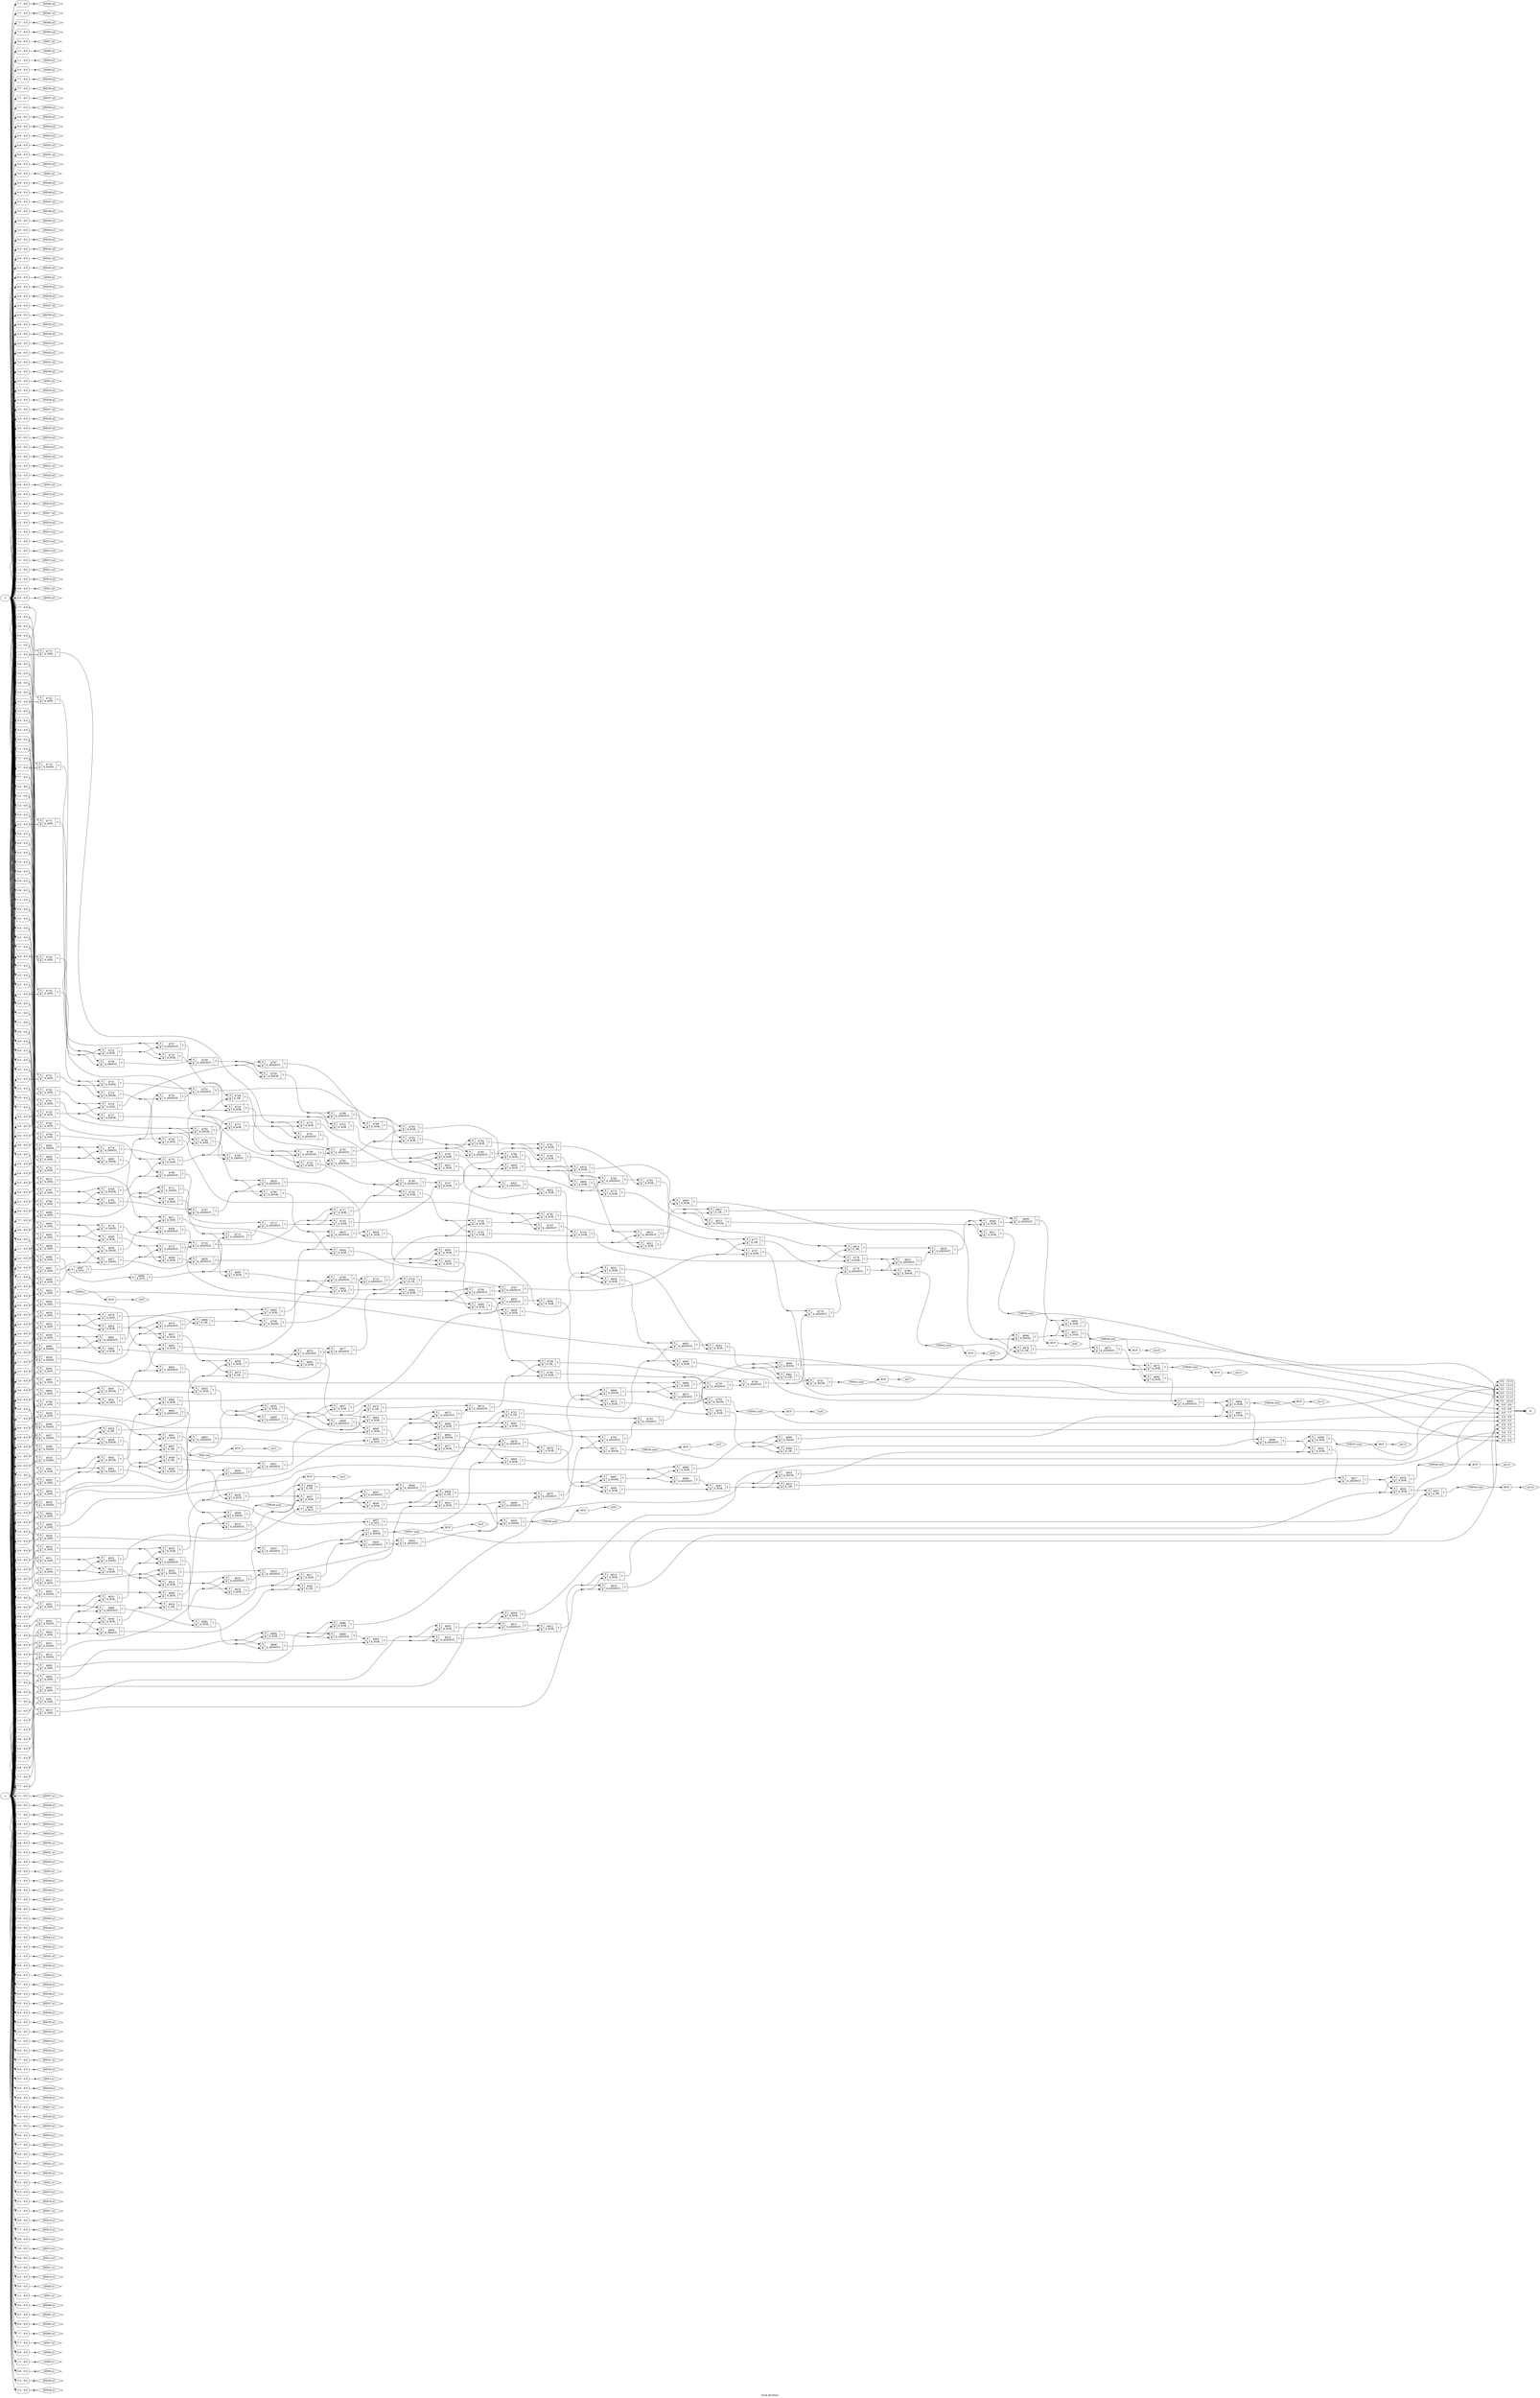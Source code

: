 digraph "dvsd_8216m3" {
label="dvsd_8216m3";
rankdir="LR";
remincross=true;
n309 [ shape=diamond, label="AND0.a1", color="black", fontcolor="black" ];
n310 [ shape=diamond, label="AND0.a2", color="black", fontcolor="black" ];
n311 [ shape=diamond, label="AND0.y", color="black", fontcolor="black" ];
n312 [ shape=diamond, label="AND1.a1", color="black", fontcolor="black" ];
n313 [ shape=diamond, label="AND1.a2", color="black", fontcolor="black" ];
n314 [ shape=diamond, label="AND10.a1", color="black", fontcolor="black" ];
n315 [ shape=diamond, label="AND10.a2", color="black", fontcolor="black" ];
n316 [ shape=diamond, label="AND11.a1", color="black", fontcolor="black" ];
n317 [ shape=diamond, label="AND11.a2", color="black", fontcolor="black" ];
n318 [ shape=diamond, label="AND12.a1", color="black", fontcolor="black" ];
n319 [ shape=diamond, label="AND12.a2", color="black", fontcolor="black" ];
n320 [ shape=diamond, label="AND13.a1", color="black", fontcolor="black" ];
n321 [ shape=diamond, label="AND13.a2", color="black", fontcolor="black" ];
n322 [ shape=diamond, label="AND14.a1", color="black", fontcolor="black" ];
n323 [ shape=diamond, label="AND14.a2", color="black", fontcolor="black" ];
n324 [ shape=diamond, label="AND15.a1", color="black", fontcolor="black" ];
n325 [ shape=diamond, label="AND15.a2", color="black", fontcolor="black" ];
n326 [ shape=diamond, label="AND16.a1", color="black", fontcolor="black" ];
n327 [ shape=diamond, label="AND16.a2", color="black", fontcolor="black" ];
n328 [ shape=diamond, label="AND17.a1", color="black", fontcolor="black" ];
n329 [ shape=diamond, label="AND17.a2", color="black", fontcolor="black" ];
n330 [ shape=diamond, label="AND18.a1", color="black", fontcolor="black" ];
n331 [ shape=diamond, label="AND18.a2", color="black", fontcolor="black" ];
n332 [ shape=diamond, label="AND19.a1", color="black", fontcolor="black" ];
n333 [ shape=diamond, label="AND19.a2", color="black", fontcolor="black" ];
n334 [ shape=diamond, label="AND2.a1", color="black", fontcolor="black" ];
n335 [ shape=diamond, label="AND2.a2", color="black", fontcolor="black" ];
n336 [ shape=diamond, label="AND20.a1", color="black", fontcolor="black" ];
n337 [ shape=diamond, label="AND20.a2", color="black", fontcolor="black" ];
n338 [ shape=diamond, label="AND21.a1", color="black", fontcolor="black" ];
n339 [ shape=diamond, label="AND21.a2", color="black", fontcolor="black" ];
n340 [ shape=diamond, label="AND22.a1", color="black", fontcolor="black" ];
n341 [ shape=diamond, label="AND22.a2", color="black", fontcolor="black" ];
n342 [ shape=diamond, label="AND23.a1", color="black", fontcolor="black" ];
n343 [ shape=diamond, label="AND23.a2", color="black", fontcolor="black" ];
n344 [ shape=diamond, label="AND24.a1", color="black", fontcolor="black" ];
n345 [ shape=diamond, label="AND24.a2", color="black", fontcolor="black" ];
n346 [ shape=diamond, label="AND25.a1", color="black", fontcolor="black" ];
n347 [ shape=diamond, label="AND25.a2", color="black", fontcolor="black" ];
n348 [ shape=diamond, label="AND26.a1", color="black", fontcolor="black" ];
n349 [ shape=diamond, label="AND26.a2", color="black", fontcolor="black" ];
n350 [ shape=diamond, label="AND27.a1", color="black", fontcolor="black" ];
n351 [ shape=diamond, label="AND27.a2", color="black", fontcolor="black" ];
n352 [ shape=diamond, label="AND28.a1", color="black", fontcolor="black" ];
n353 [ shape=diamond, label="AND28.a2", color="black", fontcolor="black" ];
n354 [ shape=diamond, label="AND29.a1", color="black", fontcolor="black" ];
n355 [ shape=diamond, label="AND29.a2", color="black", fontcolor="black" ];
n356 [ shape=diamond, label="AND3.a1", color="black", fontcolor="black" ];
n357 [ shape=diamond, label="AND3.a2", color="black", fontcolor="black" ];
n358 [ shape=diamond, label="AND30.a1", color="black", fontcolor="black" ];
n359 [ shape=diamond, label="AND30.a2", color="black", fontcolor="black" ];
n360 [ shape=diamond, label="AND31.a1", color="black", fontcolor="black" ];
n361 [ shape=diamond, label="AND31.a2", color="black", fontcolor="black" ];
n362 [ shape=diamond, label="AND32.a1", color="black", fontcolor="black" ];
n363 [ shape=diamond, label="AND32.a2", color="black", fontcolor="black" ];
n364 [ shape=diamond, label="AND33.a1", color="black", fontcolor="black" ];
n365 [ shape=diamond, label="AND33.a2", color="black", fontcolor="black" ];
n366 [ shape=diamond, label="AND34.a1", color="black", fontcolor="black" ];
n367 [ shape=diamond, label="AND34.a2", color="black", fontcolor="black" ];
n368 [ shape=diamond, label="AND35.a1", color="black", fontcolor="black" ];
n369 [ shape=diamond, label="AND35.a2", color="black", fontcolor="black" ];
n370 [ shape=diamond, label="AND36.a1", color="black", fontcolor="black" ];
n371 [ shape=diamond, label="AND36.a2", color="black", fontcolor="black" ];
n372 [ shape=diamond, label="AND37.a1", color="black", fontcolor="black" ];
n373 [ shape=diamond, label="AND37.a2", color="black", fontcolor="black" ];
n374 [ shape=diamond, label="AND38.a1", color="black", fontcolor="black" ];
n375 [ shape=diamond, label="AND38.a2", color="black", fontcolor="black" ];
n376 [ shape=diamond, label="AND39.a1", color="black", fontcolor="black" ];
n377 [ shape=diamond, label="AND39.a2", color="black", fontcolor="black" ];
n378 [ shape=diamond, label="AND4.a1", color="black", fontcolor="black" ];
n379 [ shape=diamond, label="AND4.a2", color="black", fontcolor="black" ];
n380 [ shape=diamond, label="AND40.a1", color="black", fontcolor="black" ];
n381 [ shape=diamond, label="AND40.a2", color="black", fontcolor="black" ];
n382 [ shape=diamond, label="AND41.a1", color="black", fontcolor="black" ];
n383 [ shape=diamond, label="AND41.a2", color="black", fontcolor="black" ];
n384 [ shape=diamond, label="AND42.a1", color="black", fontcolor="black" ];
n385 [ shape=diamond, label="AND42.a2", color="black", fontcolor="black" ];
n386 [ shape=diamond, label="AND43.a1", color="black", fontcolor="black" ];
n387 [ shape=diamond, label="AND43.a2", color="black", fontcolor="black" ];
n388 [ shape=diamond, label="AND44.a1", color="black", fontcolor="black" ];
n389 [ shape=diamond, label="AND44.a2", color="black", fontcolor="black" ];
n390 [ shape=diamond, label="AND45.a1", color="black", fontcolor="black" ];
n391 [ shape=diamond, label="AND45.a2", color="black", fontcolor="black" ];
n392 [ shape=diamond, label="AND46.a1", color="black", fontcolor="black" ];
n393 [ shape=diamond, label="AND46.a2", color="black", fontcolor="black" ];
n394 [ shape=diamond, label="AND47.a1", color="black", fontcolor="black" ];
n395 [ shape=diamond, label="AND47.a2", color="black", fontcolor="black" ];
n396 [ shape=diamond, label="AND48.a1", color="black", fontcolor="black" ];
n397 [ shape=diamond, label="AND48.a2", color="black", fontcolor="black" ];
n398 [ shape=diamond, label="AND49.a1", color="black", fontcolor="black" ];
n399 [ shape=diamond, label="AND49.a2", color="black", fontcolor="black" ];
n400 [ shape=diamond, label="AND5.a1", color="black", fontcolor="black" ];
n401 [ shape=diamond, label="AND5.a2", color="black", fontcolor="black" ];
n402 [ shape=diamond, label="AND50.a1", color="black", fontcolor="black" ];
n403 [ shape=diamond, label="AND50.a2", color="black", fontcolor="black" ];
n404 [ shape=diamond, label="AND51.a1", color="black", fontcolor="black" ];
n405 [ shape=diamond, label="AND51.a2", color="black", fontcolor="black" ];
n406 [ shape=diamond, label="AND52.a1", color="black", fontcolor="black" ];
n407 [ shape=diamond, label="AND52.a2", color="black", fontcolor="black" ];
n408 [ shape=diamond, label="AND53.a1", color="black", fontcolor="black" ];
n409 [ shape=diamond, label="AND53.a2", color="black", fontcolor="black" ];
n410 [ shape=diamond, label="AND54.a1", color="black", fontcolor="black" ];
n411 [ shape=diamond, label="AND54.a2", color="black", fontcolor="black" ];
n412 [ shape=diamond, label="AND55.a1", color="black", fontcolor="black" ];
n413 [ shape=diamond, label="AND55.a2", color="black", fontcolor="black" ];
n414 [ shape=diamond, label="AND56.a1", color="black", fontcolor="black" ];
n415 [ shape=diamond, label="AND56.a2", color="black", fontcolor="black" ];
n416 [ shape=diamond, label="AND57.a1", color="black", fontcolor="black" ];
n417 [ shape=diamond, label="AND57.a2", color="black", fontcolor="black" ];
n418 [ shape=diamond, label="AND58.a1", color="black", fontcolor="black" ];
n419 [ shape=diamond, label="AND58.a2", color="black", fontcolor="black" ];
n420 [ shape=diamond, label="AND59.a1", color="black", fontcolor="black" ];
n421 [ shape=diamond, label="AND59.a2", color="black", fontcolor="black" ];
n422 [ shape=diamond, label="AND6.a1", color="black", fontcolor="black" ];
n423 [ shape=diamond, label="AND6.a2", color="black", fontcolor="black" ];
n424 [ shape=diamond, label="AND60.a1", color="black", fontcolor="black" ];
n425 [ shape=diamond, label="AND60.a2", color="black", fontcolor="black" ];
n426 [ shape=diamond, label="AND61.a1", color="black", fontcolor="black" ];
n427 [ shape=diamond, label="AND61.a2", color="black", fontcolor="black" ];
n428 [ shape=diamond, label="AND62.a1", color="black", fontcolor="black" ];
n429 [ shape=diamond, label="AND62.a2", color="black", fontcolor="black" ];
n430 [ shape=diamond, label="AND63.a1", color="black", fontcolor="black" ];
n431 [ shape=diamond, label="AND63.a2", color="black", fontcolor="black" ];
n432 [ shape=diamond, label="AND7.a1", color="black", fontcolor="black" ];
n433 [ shape=diamond, label="AND7.a2", color="black", fontcolor="black" ];
n434 [ shape=diamond, label="AND8.a1", color="black", fontcolor="black" ];
n435 [ shape=diamond, label="AND8.a2", color="black", fontcolor="black" ];
n436 [ shape=diamond, label="AND9.a1", color="black", fontcolor="black" ];
n437 [ shape=diamond, label="AND9.a2", color="black", fontcolor="black" ];
n438 [ shape=diamond, label="CMP36.sout", color="black", fontcolor="black" ];
n439 [ shape=diamond, label="CMP37.sout", color="black", fontcolor="black" ];
n440 [ shape=diamond, label="CMP38.sout", color="black", fontcolor="black" ];
n441 [ shape=diamond, label="CMP39.sout", color="black", fontcolor="black" ];
n442 [ shape=diamond, label="CMP40.sout", color="black", fontcolor="black" ];
n443 [ shape=diamond, label="CMP41.sout", color="black", fontcolor="black" ];
n444 [ shape=diamond, label="CMP42.sout", color="black", fontcolor="black" ];
n445 [ shape=diamond, label="CMP43.sout", color="black", fontcolor="black" ];
n446 [ shape=diamond, label="CMP44.sout", color="black", fontcolor="black" ];
n447 [ shape=diamond, label="CMP45.sout", color="black", fontcolor="black" ];
n448 [ shape=diamond, label="CMP46.sout", color="black", fontcolor="black" ];
n449 [ shape=diamond, label="CMP47.sout", color="black", fontcolor="black" ];
n450 [ shape=diamond, label="CMP48.cout", color="black", fontcolor="black" ];
n451 [ shape=diamond, label="CMP48.sout", color="black", fontcolor="black" ];
n452 [ shape=diamond, label="HA8.sum", color="black", fontcolor="black" ];
n453 [ shape=octagon, label="a", color="black", fontcolor="black" ];
n454 [ shape=octagon, label="b", color="black", fontcolor="black" ];
n455 [ shape=octagon, label="m", color="black", fontcolor="black" ];
n456 [ shape=diamond, label="mc14", color="black", fontcolor="black" ];
n457 [ shape=diamond, label="ms1", color="black", fontcolor="black" ];
n458 [ shape=diamond, label="ms10", color="black", fontcolor="black" ];
n459 [ shape=diamond, label="ms11", color="black", fontcolor="black" ];
n460 [ shape=diamond, label="ms12", color="black", fontcolor="black" ];
n461 [ shape=diamond, label="ms13", color="black", fontcolor="black" ];
n462 [ shape=diamond, label="ms14", color="black", fontcolor="black" ];
n463 [ shape=diamond, label="ms2", color="black", fontcolor="black" ];
n464 [ shape=diamond, label="ms3", color="black", fontcolor="black" ];
n465 [ shape=diamond, label="ms4", color="black", fontcolor="black" ];
n466 [ shape=diamond, label="ms5", color="black", fontcolor="black" ];
n467 [ shape=diamond, label="ms6", color="black", fontcolor="black" ];
n468 [ shape=diamond, label="ms7", color="black", fontcolor="black" ];
n469 [ shape=diamond, label="ms8", color="black", fontcolor="black" ];
n470 [ shape=diamond, label="ms9", color="black", fontcolor="black" ];
n471 [ shape=diamond, label="w00", color="black", fontcolor="black" ];
c475 [ shape=record, label="{{<p472> A|<p473> B}|$599\n$_NAND_|{<p474> Y}}" ];
x0 [ shape=record, style=rounded, label="<s0> 0:0 - 0:0 " ];
x0:e -> c475:p472:w [arrowhead=odiamond, arrowtail=odiamond, dir=both, color="black", label=""];
x1 [ shape=record, style=rounded, label="<s0> 1:1 - 0:0 " ];
x1:e -> c475:p473:w [arrowhead=odiamond, arrowtail=odiamond, dir=both, color="black", label=""];
c476 [ shape=record, label="{{<p472> A|<p473> B}|$600\n$_NAND_|{<p474> Y}}" ];
x2 [ shape=record, style=rounded, label="<s0> 0:0 - 0:0 " ];
x2:e -> c476:p472:w [arrowhead=odiamond, arrowtail=odiamond, dir=both, color="black", label=""];
x3 [ shape=record, style=rounded, label="<s0> 1:1 - 0:0 " ];
x3:e -> c476:p473:w [arrowhead=odiamond, arrowtail=odiamond, dir=both, color="black", label=""];
c477 [ shape=record, label="{{<p472> A|<p473> B}|$601\n$_XOR_|{<p474> Y}}" ];
c478 [ shape=record, label="{{<p472> A|<p473> B}|$602\n$_NAND_|{<p474> Y}}" ];
x4 [ shape=record, style=rounded, label="<s0> 0:0 - 0:0 " ];
x4:e -> c478:p472:w [arrowhead=odiamond, arrowtail=odiamond, dir=both, color="black", label=""];
x5 [ shape=record, style=rounded, label="<s0> 2:2 - 0:0 " ];
x5:e -> c478:p473:w [arrowhead=odiamond, arrowtail=odiamond, dir=both, color="black", label=""];
c479 [ shape=record, label="{{<p472> A|<p473> B}|$603\n$_AND_|{<p474> Y}}" ];
x6 [ shape=record, style=rounded, label="<s0> 1:1 - 0:0 " ];
x6:e -> c479:p472:w [arrowhead=odiamond, arrowtail=odiamond, dir=both, color="black", label=""];
x7 [ shape=record, style=rounded, label="<s0> 1:1 - 0:0 " ];
x7:e -> c479:p473:w [arrowhead=odiamond, arrowtail=odiamond, dir=both, color="black", label=""];
c480 [ shape=record, label="{{<p472> A|<p473> B}|$604\n$_XOR_|{<p474> Y}}" ];
c481 [ shape=record, label="{{<p472> A|<p473> B}|$605\n$_NAND_|{<p474> Y}}" ];
x8 [ shape=record, style=rounded, label="<s0> 2:2 - 0:0 " ];
x8:e -> c481:p472:w [arrowhead=odiamond, arrowtail=odiamond, dir=both, color="black", label=""];
x9 [ shape=record, style=rounded, label="<s0> 0:0 - 0:0 " ];
x9:e -> c481:p473:w [arrowhead=odiamond, arrowtail=odiamond, dir=both, color="black", label=""];
c482 [ shape=record, label="{{<p472> A|<p473> B}|$606\n$_XOR_|{<p474> Y}}" ];
c483 [ shape=record, label="{{<p472> A|<p473> B}|$607\n$_OR_|{<p474> Y}}" ];
c484 [ shape=record, label="{{<p472> A|<p473> B}|$608\n$_XNOR_|{<p474> Y}}" ];
c485 [ shape=record, label="{{<p472> A|<p473> B}|$609\n$_ORNOT_|{<p474> Y}}" ];
c486 [ shape=record, label="{{<p472> A|<p473> B}|$610\n$_AND_|{<p474> Y}}" ];
x10 [ shape=record, style=rounded, label="<s0> 0:0 - 0:0 " ];
x10:e -> c486:p472:w [arrowhead=odiamond, arrowtail=odiamond, dir=both, color="black", label=""];
x11 [ shape=record, style=rounded, label="<s0> 3:3 - 0:0 " ];
x11:e -> c486:p473:w [arrowhead=odiamond, arrowtail=odiamond, dir=both, color="black", label=""];
c487 [ shape=record, label="{{<p472> A|<p473> B}|$611\n$_AND_|{<p474> Y}}" ];
x12 [ shape=record, style=rounded, label="<s0> 2:2 - 0:0 " ];
x12:e -> c487:p472:w [arrowhead=odiamond, arrowtail=odiamond, dir=both, color="black", label=""];
x13 [ shape=record, style=rounded, label="<s0> 1:1 - 0:0 " ];
x13:e -> c487:p473:w [arrowhead=odiamond, arrowtail=odiamond, dir=both, color="black", label=""];
c488 [ shape=record, label="{{<p472> A|<p473> B}|$612\n$_XOR_|{<p474> Y}}" ];
c489 [ shape=record, label="{{<p472> A|<p473> B}|$613\n$_AND_|{<p474> Y}}" ];
x14 [ shape=record, style=rounded, label="<s0> 1:1 - 0:0 " ];
x14:e -> c489:p472:w [arrowhead=odiamond, arrowtail=odiamond, dir=both, color="black", label=""];
x15 [ shape=record, style=rounded, label="<s0> 2:2 - 0:0 " ];
x15:e -> c489:p473:w [arrowhead=odiamond, arrowtail=odiamond, dir=both, color="black", label=""];
c490 [ shape=record, label="{{<p472> A|<p473> B}|$614\n$_XOR_|{<p474> Y}}" ];
c491 [ shape=record, label="{{<p472> A|<p473> B}|$615\n$_NAND_|{<p474> Y}}" ];
x16 [ shape=record, style=rounded, label="<s0> 3:3 - 0:0 " ];
x16:e -> c491:p472:w [arrowhead=odiamond, arrowtail=odiamond, dir=both, color="black", label=""];
x17 [ shape=record, style=rounded, label="<s0> 0:0 - 0:0 " ];
x17:e -> c491:p473:w [arrowhead=odiamond, arrowtail=odiamond, dir=both, color="black", label=""];
c492 [ shape=record, label="{{<p472> A|<p473> B}|$616\n$_XOR_|{<p474> Y}}" ];
c493 [ shape=record, label="{{<p472> A|<p473> B}|$617\n$_XOR_|{<p474> Y}}" ];
c494 [ shape=record, label="{{<p472> A|<p473> B}|$618\n$_OR_|{<p474> Y}}" ];
c495 [ shape=record, label="{{<p472> A|<p473> B}|$619\n$_ANDNOT_|{<p474> Y}}" ];
c496 [ shape=record, label="{{<p472> A|<p473> B}|$620\n$_ANDNOT_|{<p474> Y}}" ];
c497 [ shape=record, label="{{<p472> A|<p473> B}|$621\n$_XNOR_|{<p474> Y}}" ];
c498 [ shape=record, label="{{<p472> A|<p473> B}|$622\n$_NAND_|{<p474> Y}}" ];
c499 [ shape=record, label="{{<p472> A|<p473> B}|$623\n$_ANDNOT_|{<p474> Y}}" ];
c500 [ shape=record, label="{{<p472> A|<p473> B}|$624\n$_ANDNOT_|{<p474> Y}}" ];
c501 [ shape=record, label="{{<p472> A|<p473> B}|$625\n$_NAND_|{<p474> Y}}" ];
c502 [ shape=record, label="{{<p472> A|<p473> B}|$626\n$_NAND_|{<p474> Y}}" ];
x18 [ shape=record, style=rounded, label="<s0> 0:0 - 0:0 " ];
x18:e -> c502:p472:w [arrowhead=odiamond, arrowtail=odiamond, dir=both, color="black", label=""];
x19 [ shape=record, style=rounded, label="<s0> 4:4 - 0:0 " ];
x19:e -> c502:p473:w [arrowhead=odiamond, arrowtail=odiamond, dir=both, color="black", label=""];
c503 [ shape=record, label="{{<p472> A|<p473> B}|$627\n$_NAND_|{<p474> Y}}" ];
x20 [ shape=record, style=rounded, label="<s0> 3:3 - 0:0 " ];
x20:e -> c503:p472:w [arrowhead=odiamond, arrowtail=odiamond, dir=both, color="black", label=""];
x21 [ shape=record, style=rounded, label="<s0> 1:1 - 0:0 " ];
x21:e -> c503:p473:w [arrowhead=odiamond, arrowtail=odiamond, dir=both, color="black", label=""];
c504 [ shape=record, label="{{<p472> A|<p473> B}|$628\n$_XNOR_|{<p474> Y}}" ];
c505 [ shape=record, label="{{<p472> A|<p473> B}|$629\n$_NAND_|{<p474> Y}}" ];
x22 [ shape=record, style=rounded, label="<s0> 2:2 - 0:0 " ];
x22:e -> c505:p472:w [arrowhead=odiamond, arrowtail=odiamond, dir=both, color="black", label=""];
x23 [ shape=record, style=rounded, label="<s0> 2:2 - 0:0 " ];
x23:e -> c505:p473:w [arrowhead=odiamond, arrowtail=odiamond, dir=both, color="black", label=""];
c506 [ shape=record, label="{{<p472> A|<p473> B}|$630\n$_XOR_|{<p474> Y}}" ];
c507 [ shape=record, label="{{<p472> A|<p473> B}|$631\n$_NAND_|{<p474> Y}}" ];
x24 [ shape=record, style=rounded, label="<s0> 4:4 - 0:0 " ];
x24:e -> c507:p472:w [arrowhead=odiamond, arrowtail=odiamond, dir=both, color="black", label=""];
x25 [ shape=record, style=rounded, label="<s0> 7:7 - 0:0 " ];
x25:e -> c507:p473:w [arrowhead=odiamond, arrowtail=odiamond, dir=both, color="black", label=""];
c508 [ shape=record, label="{{<p472> A|<p473> B}|$632\n$_AND_|{<p474> Y}}" ];
x26 [ shape=record, style=rounded, label="<s0> 5:5 - 0:0 " ];
x26:e -> c508:p472:w [arrowhead=odiamond, arrowtail=odiamond, dir=both, color="black", label=""];
x27 [ shape=record, style=rounded, label="<s0> 6:6 - 0:0 " ];
x27:e -> c508:p473:w [arrowhead=odiamond, arrowtail=odiamond, dir=both, color="black", label=""];
c509 [ shape=record, label="{{<p472> A|<p473> B}|$633\n$_XOR_|{<p474> Y}}" ];
c510 [ shape=record, label="{{<p472> A|<p473> B}|$634\n$_AND_|{<p474> Y}}" ];
x28 [ shape=record, style=rounded, label="<s0> 6:6 - 0:0 " ];
x28:e -> c510:p472:w [arrowhead=odiamond, arrowtail=odiamond, dir=both, color="black", label=""];
x29 [ shape=record, style=rounded, label="<s0> 5:5 - 0:0 " ];
x29:e -> c510:p473:w [arrowhead=odiamond, arrowtail=odiamond, dir=both, color="black", label=""];
c511 [ shape=record, label="{{<p472> A|<p473> B}|$635\n$_XOR_|{<p474> Y}}" ];
c512 [ shape=record, label="{{<p472> A|<p473> B}|$636\n$_XOR_|{<p474> Y}}" ];
c513 [ shape=record, label="{{<p472> A|<p473> B}|$637\n$_XOR_|{<p474> Y}}" ];
c514 [ shape=record, label="{{<p472> A|<p473> B}|$638\n$_AND_|{<p474> Y}}" ];
x30 [ shape=record, style=rounded, label="<s0> 4:4 - 0:0 " ];
x30:e -> c514:p472:w [arrowhead=odiamond, arrowtail=odiamond, dir=both, color="black", label=""];
x31 [ shape=record, style=rounded, label="<s0> 0:0 - 0:0 " ];
x31:e -> c514:p473:w [arrowhead=odiamond, arrowtail=odiamond, dir=both, color="black", label=""];
c515 [ shape=record, label="{{<p472> A}|$639\n$_NOT_|{<p474> Y}}" ];
c516 [ shape=record, label="{{<p472> A|<p473> B}|$640\n$_XOR_|{<p474> Y}}" ];
c517 [ shape=record, label="{{<p472> A|<p473> B}|$641\n$_XOR_|{<p474> Y}}" ];
c518 [ shape=record, label="{{<p472> A|<p473> B}|$642\n$_OR_|{<p474> Y}}" ];
c519 [ shape=record, label="{{<p472> A|<p473> B}|$643\n$_ANDNOT_|{<p474> Y}}" ];
c520 [ shape=record, label="{{<p472> A|<p473> B}|$644\n$_ANDNOT_|{<p474> Y}}" ];
c521 [ shape=record, label="{{<p472> A|<p473> B}|$645\n$_XNOR_|{<p474> Y}}" ];
c522 [ shape=record, label="{{<p472> A|<p473> B}|$646\n$_OR_|{<p474> Y}}" ];
c523 [ shape=record, label="{{<p472> A|<p473> B}|$647\n$_ANDNOT_|{<p474> Y}}" ];
c524 [ shape=record, label="{{<p472> A|<p473> B}|$648\n$_ANDNOT_|{<p474> Y}}" ];
c525 [ shape=record, label="{{<p472> A|<p473> B}|$649\n$_OR_|{<p474> Y}}" ];
c526 [ shape=record, label="{{<p472> A|<p473> B}|$650\n$_ANDNOT_|{<p474> Y}}" ];
c527 [ shape=record, label="{{<p472> A|<p473> B}|$651\n$_ANDNOT_|{<p474> Y}}" ];
c528 [ shape=record, label="{{<p472> A|<p473> B}|$652\n$_OR_|{<p474> Y}}" ];
c529 [ shape=record, label="{{<p472> A|<p473> B}|$653\n$_AND_|{<p474> Y}}" ];
x32 [ shape=record, style=rounded, label="<s0> 0:0 - 0:0 " ];
x32:e -> c529:p472:w [arrowhead=odiamond, arrowtail=odiamond, dir=both, color="black", label=""];
x33 [ shape=record, style=rounded, label="<s0> 5:5 - 0:0 " ];
x33:e -> c529:p473:w [arrowhead=odiamond, arrowtail=odiamond, dir=both, color="black", label=""];
c530 [ shape=record, label="{{<p472> A|<p473> B}|$654\n$_AND_|{<p474> Y}}" ];
x34 [ shape=record, style=rounded, label="<s0> 1:1 - 0:0 " ];
x34:e -> c530:p472:w [arrowhead=odiamond, arrowtail=odiamond, dir=both, color="black", label=""];
x35 [ shape=record, style=rounded, label="<s0> 4:4 - 0:0 " ];
x35:e -> c530:p473:w [arrowhead=odiamond, arrowtail=odiamond, dir=both, color="black", label=""];
c531 [ shape=record, label="{{<p472> A|<p473> B}|$655\n$_XOR_|{<p474> Y}}" ];
c532 [ shape=record, label="{{<p472> A|<p473> B}|$656\n$_NAND_|{<p474> Y}}" ];
x36 [ shape=record, style=rounded, label="<s0> 3:3 - 0:0 " ];
x36:e -> c532:p472:w [arrowhead=odiamond, arrowtail=odiamond, dir=both, color="black", label=""];
x37 [ shape=record, style=rounded, label="<s0> 2:2 - 0:0 " ];
x37:e -> c532:p473:w [arrowhead=odiamond, arrowtail=odiamond, dir=both, color="black", label=""];
c533 [ shape=record, label="{{<p472> A|<p473> B}|$657\n$_XOR_|{<p474> Y}}" ];
c534 [ shape=record, label="{{<p472> A|<p473> B}|$658\n$_XOR_|{<p474> Y}}" ];
c535 [ shape=record, label="{{<p472> A|<p473> B}|$659\n$_AND_|{<p474> Y}}" ];
x38 [ shape=record, style=rounded, label="<s0> 3:3 - 0:0 " ];
x38:e -> c535:p472:w [arrowhead=odiamond, arrowtail=odiamond, dir=both, color="black", label=""];
x39 [ shape=record, style=rounded, label="<s0> 2:2 - 0:0 " ];
x39:e -> c535:p473:w [arrowhead=odiamond, arrowtail=odiamond, dir=both, color="black", label=""];
c536 [ shape=record, label="{{<p472> A|<p473> B}|$660\n$_NAND_|{<p474> Y}}" ];
x40 [ shape=record, style=rounded, label="<s0> 4:4 - 0:0 " ];
x40:e -> c536:p472:w [arrowhead=odiamond, arrowtail=odiamond, dir=both, color="black", label=""];
x41 [ shape=record, style=rounded, label="<s0> 1:1 - 0:0 " ];
x41:e -> c536:p473:w [arrowhead=odiamond, arrowtail=odiamond, dir=both, color="black", label=""];
c537 [ shape=record, label="{{<p472> A|<p473> B}|$661\n$_XOR_|{<p474> Y}}" ];
c538 [ shape=record, label="{{<p472> A|<p473> B}|$662\n$_XOR_|{<p474> Y}}" ];
c539 [ shape=record, label="{{<p472> A|<p473> B}|$663\n$_XOR_|{<p474> Y}}" ];
c540 [ shape=record, label="{{<p472> A|<p473> B}|$664\n$_AND_|{<p474> Y}}" ];
x42 [ shape=record, style=rounded, label="<s0> 5:5 - 0:0 " ];
x42:e -> c540:p472:w [arrowhead=odiamond, arrowtail=odiamond, dir=both, color="black", label=""];
x43 [ shape=record, style=rounded, label="<s0> 0:0 - 0:0 " ];
x43:e -> c540:p473:w [arrowhead=odiamond, arrowtail=odiamond, dir=both, color="black", label=""];
c541 [ shape=record, label="{{<p472> A}|$665\n$_NOT_|{<p474> Y}}" ];
c542 [ shape=record, label="{{<p472> A|<p473> B}|$666\n$_XOR_|{<p474> Y}}" ];
c543 [ shape=record, label="{{<p472> A|<p473> B}|$667\n$_XOR_|{<p474> Y}}" ];
c544 [ shape=record, label="{{<p472> A|<p473> B}|$668\n$_OR_|{<p474> Y}}" ];
c545 [ shape=record, label="{{<p472> A|<p473> B}|$669\n$_ANDNOT_|{<p474> Y}}" ];
c546 [ shape=record, label="{{<p472> A|<p473> B}|$670\n$_ANDNOT_|{<p474> Y}}" ];
c547 [ shape=record, label="{{<p472> A|<p473> B}|$671\n$_XNOR_|{<p474> Y}}" ];
c548 [ shape=record, label="{{<p472> A|<p473> B}|$672\n$_OR_|{<p474> Y}}" ];
c549 [ shape=record, label="{{<p472> A|<p473> B}|$673\n$_ANDNOT_|{<p474> Y}}" ];
c550 [ shape=record, label="{{<p472> A|<p473> B}|$674\n$_ANDNOT_|{<p474> Y}}" ];
c551 [ shape=record, label="{{<p472> A|<p473> B}|$675\n$_OR_|{<p474> Y}}" ];
c552 [ shape=record, label="{{<p472> A|<p473> B}|$676\n$_ANDNOT_|{<p474> Y}}" ];
c553 [ shape=record, label="{{<p472> A|<p473> B}|$677\n$_ANDNOT_|{<p474> Y}}" ];
c554 [ shape=record, label="{{<p472> A|<p473> B}|$678\n$_AND_|{<p474> Y}}" ];
c555 [ shape=record, label="{{<p472> A|<p473> B}|$679\n$_ANDNOT_|{<p474> Y}}" ];
c556 [ shape=record, label="{{<p472> A|<p473> B}|$680\n$_OR_|{<p474> Y}}" ];
c557 [ shape=record, label="{{<p472> A|<p473> B}|$681\n$_ANDNOT_|{<p474> Y}}" ];
c558 [ shape=record, label="{{<p472> A|<p473> B}|$682\n$_XOR_|{<p474> Y}}" ];
c559 [ shape=record, label="{{<p472> A|<p473> B}|$683\n$_NAND_|{<p474> Y}}" ];
x44 [ shape=record, style=rounded, label="<s0> 0:0 - 0:0 " ];
x44:e -> c559:p472:w [arrowhead=odiamond, arrowtail=odiamond, dir=both, color="black", label=""];
x45 [ shape=record, style=rounded, label="<s0> 6:6 - 0:0 " ];
x45:e -> c559:p473:w [arrowhead=odiamond, arrowtail=odiamond, dir=both, color="black", label=""];
c560 [ shape=record, label="{{<p472> A|<p473> B}|$684\n$_AND_|{<p474> Y}}" ];
x46 [ shape=record, style=rounded, label="<s0> 5:5 - 0:0 " ];
x46:e -> c560:p472:w [arrowhead=odiamond, arrowtail=odiamond, dir=both, color="black", label=""];
x47 [ shape=record, style=rounded, label="<s0> 1:1 - 0:0 " ];
x47:e -> c560:p473:w [arrowhead=odiamond, arrowtail=odiamond, dir=both, color="black", label=""];
c561 [ shape=record, label="{{<p472> A|<p473> B}|$685\n$_XNOR_|{<p474> Y}}" ];
c562 [ shape=record, label="{{<p472> A|<p473> B}|$686\n$_AND_|{<p474> Y}}" ];
x48 [ shape=record, style=rounded, label="<s0> 2:2 - 0:0 " ];
x48:e -> c562:p472:w [arrowhead=odiamond, arrowtail=odiamond, dir=both, color="black", label=""];
x49 [ shape=record, style=rounded, label="<s0> 4:4 - 0:0 " ];
x49:e -> c562:p473:w [arrowhead=odiamond, arrowtail=odiamond, dir=both, color="black", label=""];
c563 [ shape=record, label="{{<p472> A|<p473> B}|$687\n$_XOR_|{<p474> Y}}" ];
c564 [ shape=record, label="{{<p472> A|<p473> B}|$688\n$_AND_|{<p474> Y}}" ];
x50 [ shape=record, style=rounded, label="<s0> 3:3 - 0:0 " ];
x50:e -> c564:p472:w [arrowhead=odiamond, arrowtail=odiamond, dir=both, color="black", label=""];
x51 [ shape=record, style=rounded, label="<s0> 3:3 - 0:0 " ];
x51:e -> c564:p473:w [arrowhead=odiamond, arrowtail=odiamond, dir=both, color="black", label=""];
c565 [ shape=record, label="{{<p472> A}|$689\n$_NOT_|{<p474> Y}}" ];
c566 [ shape=record, label="{{<p472> A|<p473> B}|$690\n$_XOR_|{<p474> Y}}" ];
c567 [ shape=record, label="{{<p472> A|<p473> B}|$691\n$_XOR_|{<p474> Y}}" ];
c568 [ shape=record, label="{{<p472> A|<p473> B}|$692\n$_XOR_|{<p474> Y}}" ];
c569 [ shape=record, label="{{<p472> A|<p473> B}|$693\n$_AND_|{<p474> Y}}" ];
x52 [ shape=record, style=rounded, label="<s0> 4:4 - 0:0 " ];
x52:e -> c569:p472:w [arrowhead=odiamond, arrowtail=odiamond, dir=both, color="black", label=""];
x53 [ shape=record, style=rounded, label="<s0> 2:2 - 0:0 " ];
x53:e -> c569:p473:w [arrowhead=odiamond, arrowtail=odiamond, dir=both, color="black", label=""];
c570 [ shape=record, label="{{<p472> A|<p473> B}|$694\n$_AND_|{<p474> Y}}" ];
x54 [ shape=record, style=rounded, label="<s0> 5:5 - 0:0 " ];
x54:e -> c570:p472:w [arrowhead=odiamond, arrowtail=odiamond, dir=both, color="black", label=""];
x55 [ shape=record, style=rounded, label="<s0> 1:1 - 0:0 " ];
x55:e -> c570:p473:w [arrowhead=odiamond, arrowtail=odiamond, dir=both, color="black", label=""];
c571 [ shape=record, label="{{<p472> A|<p473> B}|$695\n$_XOR_|{<p474> Y}}" ];
c572 [ shape=record, label="{{<p472> A|<p473> B}|$696\n$_AND_|{<p474> Y}}" ];
x56 [ shape=record, style=rounded, label="<s0> 6:6 - 0:0 " ];
x56:e -> c572:p472:w [arrowhead=odiamond, arrowtail=odiamond, dir=both, color="black", label=""];
x57 [ shape=record, style=rounded, label="<s0> 0:0 - 0:0 " ];
x57:e -> c572:p473:w [arrowhead=odiamond, arrowtail=odiamond, dir=both, color="black", label=""];
c573 [ shape=record, label="{{<p472> A}|$697\n$_NOT_|{<p474> Y}}" ];
c574 [ shape=record, label="{{<p472> A|<p473> B}|$698\n$_XOR_|{<p474> Y}}" ];
c575 [ shape=record, label="{{<p472> A|<p473> B}|$699\n$_XOR_|{<p474> Y}}" ];
c576 [ shape=record, label="{{<p472> A|<p473> B}|$700\n$_XOR_|{<p474> Y}}" ];
c577 [ shape=record, label="{{<p472> A|<p473> B}|$701\n$_OR_|{<p474> Y}}" ];
c578 [ shape=record, label="{{<p472> A|<p473> B}|$702\n$_ANDNOT_|{<p474> Y}}" ];
c579 [ shape=record, label="{{<p472> A|<p473> B}|$703\n$_ANDNOT_|{<p474> Y}}" ];
c580 [ shape=record, label="{{<p472> A|<p473> B}|$704\n$_XNOR_|{<p474> Y}}" ];
c581 [ shape=record, label="{{<p472> A|<p473> B}|$705\n$_OR_|{<p474> Y}}" ];
c582 [ shape=record, label="{{<p472> A|<p473> B}|$706\n$_ANDNOT_|{<p474> Y}}" ];
c583 [ shape=record, label="{{<p472> A|<p473> B}|$707\n$_ANDNOT_|{<p474> Y}}" ];
c584 [ shape=record, label="{{<p472> A|<p473> B}|$708\n$_NAND_|{<p474> Y}}" ];
c585 [ shape=record, label="{{<p472> A|<p473> B}|$709\n$_ANDNOT_|{<p474> Y}}" ];
c586 [ shape=record, label="{{<p472> A|<p473> B}|$710\n$_ANDNOT_|{<p474> Y}}" ];
c587 [ shape=record, label="{{<p472> A|<p473> B}|$711\n$_NAND_|{<p474> Y}}" ];
c588 [ shape=record, label="{{<p472> A|<p473> B}|$712\n$_ANDNOT_|{<p474> Y}}" ];
c589 [ shape=record, label="{{<p472> A|<p473> B}|$713\n$_ANDNOT_|{<p474> Y}}" ];
c590 [ shape=record, label="{{<p472> A|<p473> B}|$714\n$_NAND_|{<p474> Y}}" ];
c591 [ shape=record, label="{{<p472> A|<p473> B}|$715\n$_ANDNOT_|{<p474> Y}}" ];
c592 [ shape=record, label="{{<p472> A|<p473> B}|$716\n$_ANDNOT_|{<p474> Y}}" ];
c593 [ shape=record, label="{{<p472> A|<p473> B}|$717\n$_XOR_|{<p474> Y}}" ];
c594 [ shape=record, label="{{<p472> A|<p473> B}|$718\n$_ORNOT_|{<p474> Y}}" ];
c595 [ shape=record, label="{{<p472> A|<p473> B}|$719\n$_NAND_|{<p474> Y}}" ];
x58 [ shape=record, style=rounded, label="<s0> 0:0 - 0:0 " ];
x58:e -> c595:p472:w [arrowhead=odiamond, arrowtail=odiamond, dir=both, color="black", label=""];
x59 [ shape=record, style=rounded, label="<s0> 7:7 - 0:0 " ];
x59:e -> c595:p473:w [arrowhead=odiamond, arrowtail=odiamond, dir=both, color="black", label=""];
c596 [ shape=record, label="{{<p472> A|<p473> B}|$720\n$_AND_|{<p474> Y}}" ];
x60 [ shape=record, style=rounded, label="<s0> 6:6 - 0:0 " ];
x60:e -> c596:p472:w [arrowhead=odiamond, arrowtail=odiamond, dir=both, color="black", label=""];
x61 [ shape=record, style=rounded, label="<s0> 1:1 - 0:0 " ];
x61:e -> c596:p473:w [arrowhead=odiamond, arrowtail=odiamond, dir=both, color="black", label=""];
c597 [ shape=record, label="{{<p472> A|<p473> B}|$721\n$_XOR_|{<p474> Y}}" ];
c598 [ shape=record, label="{{<p472> A|<p473> B}|$722\n$_AND_|{<p474> Y}}" ];
x62 [ shape=record, style=rounded, label="<s0> 2:2 - 0:0 " ];
x62:e -> c598:p472:w [arrowhead=odiamond, arrowtail=odiamond, dir=both, color="black", label=""];
x63 [ shape=record, style=rounded, label="<s0> 5:5 - 0:0 " ];
x63:e -> c598:p473:w [arrowhead=odiamond, arrowtail=odiamond, dir=both, color="black", label=""];
c599 [ shape=record, label="{{<p472> A|<p473> B}|$723\n$_XOR_|{<p474> Y}}" ];
c600 [ shape=record, label="{{<p472> A|<p473> B}|$724\n$_XOR_|{<p474> Y}}" ];
c601 [ shape=record, label="{{<p472> A|<p473> B}|$725\n$_AND_|{<p474> Y}}" ];
x64 [ shape=record, style=rounded, label="<s0> 3:3 - 0:0 " ];
x64:e -> c601:p472:w [arrowhead=odiamond, arrowtail=odiamond, dir=both, color="black", label=""];
x65 [ shape=record, style=rounded, label="<s0> 4:4 - 0:0 " ];
x65:e -> c601:p473:w [arrowhead=odiamond, arrowtail=odiamond, dir=both, color="black", label=""];
c602 [ shape=record, label="{{<p472> A|<p473> B}|$726\n$_AND_|{<p474> Y}}" ];
x66 [ shape=record, style=rounded, label="<s0> 4:4 - 0:0 " ];
x66:e -> c602:p472:w [arrowhead=odiamond, arrowtail=odiamond, dir=both, color="black", label=""];
x67 [ shape=record, style=rounded, label="<s0> 3:3 - 0:0 " ];
x67:e -> c602:p473:w [arrowhead=odiamond, arrowtail=odiamond, dir=both, color="black", label=""];
c603 [ shape=record, label="{{<p472> A|<p473> B}|$727\n$_XNOR_|{<p474> Y}}" ];
c604 [ shape=record, label="{{<p472> A|<p473> B}|$728\n$_XOR_|{<p474> Y}}" ];
c605 [ shape=record, label="{{<p472> A|<p473> B}|$729\n$_XOR_|{<p474> Y}}" ];
c606 [ shape=record, label="{{<p472> A|<p473> B}|$730\n$_XOR_|{<p474> Y}}" ];
c607 [ shape=record, label="{{<p472> A|<p473> B}|$731\n$_AND_|{<p474> Y}}" ];
x68 [ shape=record, style=rounded, label="<s0> 5:5 - 0:0 " ];
x68:e -> c607:p472:w [arrowhead=odiamond, arrowtail=odiamond, dir=both, color="black", label=""];
x69 [ shape=record, style=rounded, label="<s0> 2:2 - 0:0 " ];
x69:e -> c607:p473:w [arrowhead=odiamond, arrowtail=odiamond, dir=both, color="black", label=""];
c608 [ shape=record, label="{{<p472> A|<p473> B}|$732\n$_AND_|{<p474> Y}}" ];
x70 [ shape=record, style=rounded, label="<s0> 6:6 - 0:0 " ];
x70:e -> c608:p472:w [arrowhead=odiamond, arrowtail=odiamond, dir=both, color="black", label=""];
x71 [ shape=record, style=rounded, label="<s0> 1:1 - 0:0 " ];
x71:e -> c608:p473:w [arrowhead=odiamond, arrowtail=odiamond, dir=both, color="black", label=""];
c609 [ shape=record, label="{{<p472> A|<p473> B}|$733\n$_XNOR_|{<p474> Y}}" ];
c610 [ shape=record, label="{{<p472> A|<p473> B}|$734\n$_AND_|{<p474> Y}}" ];
x72 [ shape=record, style=rounded, label="<s0> 7:7 - 0:0 " ];
x72:e -> c610:p472:w [arrowhead=odiamond, arrowtail=odiamond, dir=both, color="black", label=""];
x73 [ shape=record, style=rounded, label="<s0> 0:0 - 0:0 " ];
x73:e -> c610:p473:w [arrowhead=odiamond, arrowtail=odiamond, dir=both, color="black", label=""];
c611 [ shape=record, label="{{<p472> A|<p473> B}|$735\n$_XOR_|{<p474> Y}}" ];
c612 [ shape=record, label="{{<p472> A|<p473> B}|$736\n$_XOR_|{<p474> Y}}" ];
c613 [ shape=record, label="{{<p472> A|<p473> B}|$737\n$_XOR_|{<p474> Y}}" ];
c614 [ shape=record, label="{{<p472> A|<p473> B}|$738\n$_OR_|{<p474> Y}}" ];
c615 [ shape=record, label="{{<p472> A|<p473> B}|$739\n$_ANDNOT_|{<p474> Y}}" ];
c616 [ shape=record, label="{{<p472> A|<p473> B}|$740\n$_ANDNOT_|{<p474> Y}}" ];
c617 [ shape=record, label="{{<p472> A|<p473> B}|$741\n$_XNOR_|{<p474> Y}}" ];
c618 [ shape=record, label="{{<p472> A|<p473> B}|$742\n$_NOR_|{<p474> Y}}" ];
c619 [ shape=record, label="{{<p472> A|<p473> B}|$743\n$_ANDNOT_|{<p474> Y}}" ];
c620 [ shape=record, label="{{<p472> A|<p473> B}|$744\n$_NOR_|{<p474> Y}}" ];
c621 [ shape=record, label="{{<p472> A|<p473> B}|$745\n$_NOR_|{<p474> Y}}" ];
c622 [ shape=record, label="{{<p472> A|<p473> B}|$746\n$_ANDNOT_|{<p474> Y}}" ];
c623 [ shape=record, label="{{<p472> A|<p473> B}|$747\n$_NOR_|{<p474> Y}}" ];
c624 [ shape=record, label="{{<p472> A|<p473> B}|$748\n$_OR_|{<p474> Y}}" ];
c625 [ shape=record, label="{{<p472> A|<p473> B}|$749\n$_ANDNOT_|{<p474> Y}}" ];
c626 [ shape=record, label="{{<p472> A|<p473> B}|$750\n$_ANDNOT_|{<p474> Y}}" ];
c627 [ shape=record, label="{{<p472> A|<p473> B}|$751\n$_NAND_|{<p474> Y}}" ];
c628 [ shape=record, label="{{<p472> A|<p473> B}|$752\n$_ANDNOT_|{<p474> Y}}" ];
c629 [ shape=record, label="{{<p472> A|<p473> B}|$753\n$_ANDNOT_|{<p474> Y}}" ];
c630 [ shape=record, label="{{<p472> A|<p473> B}|$754\n$_XOR_|{<p474> Y}}" ];
c631 [ shape=record, label="{{<p472> A|<p473> B}|$755\n$_AND_|{<p474> Y}}" ];
c632 [ shape=record, label="{{<p472> A|<p473> B}|$756\n$_ORNOT_|{<p474> Y}}" ];
c633 [ shape=record, label="{{<p472> A|<p473> B}|$757\n$_ANDNOT_|{<p474> Y}}" ];
c634 [ shape=record, label="{{<p472> A|<p473> B}|$758\n$_ANDNOT_|{<p474> Y}}" ];
c635 [ shape=record, label="{{<p472> A|<p473> B}|$759\n$_XNOR_|{<p474> Y}}" ];
c636 [ shape=record, label="{{<p472> A|<p473> B}|$760\n$_AND_|{<p474> Y}}" ];
x74 [ shape=record, style=rounded, label="<s0> 4:4 - 0:0 " ];
x74:e -> c636:p472:w [arrowhead=odiamond, arrowtail=odiamond, dir=both, color="black", label=""];
x75 [ shape=record, style=rounded, label="<s0> 4:4 - 0:0 " ];
x75:e -> c636:p473:w [arrowhead=odiamond, arrowtail=odiamond, dir=both, color="black", label=""];
c637 [ shape=record, label="{{<p472> A|<p473> B}|$761\n$_AND_|{<p474> Y}}" ];
x76 [ shape=record, style=rounded, label="<s0> 5:5 - 0:0 " ];
x76:e -> c637:p472:w [arrowhead=odiamond, arrowtail=odiamond, dir=both, color="black", label=""];
x77 [ shape=record, style=rounded, label="<s0> 3:3 - 0:0 " ];
x77:e -> c637:p473:w [arrowhead=odiamond, arrowtail=odiamond, dir=both, color="black", label=""];
c638 [ shape=record, label="{{<p472> A|<p473> B}|$762\n$_XNOR_|{<p474> Y}}" ];
c639 [ shape=record, label="{{<p472> A|<p473> B}|$763\n$_XOR_|{<p474> Y}}" ];
c640 [ shape=record, label="{{<p472> A|<p473> B}|$764\n$_XOR_|{<p474> Y}}" ];
c641 [ shape=record, label="{{<p472> A|<p473> B}|$765\n$_XOR_|{<p474> Y}}" ];
c642 [ shape=record, label="{{<p472> A|<p473> B}|$766\n$_AND_|{<p474> Y}}" ];
x78 [ shape=record, style=rounded, label="<s0> 7:7 - 0:0 " ];
x78:e -> c642:p472:w [arrowhead=odiamond, arrowtail=odiamond, dir=both, color="black", label=""];
x79 [ shape=record, style=rounded, label="<s0> 1:1 - 0:0 " ];
x79:e -> c642:p473:w [arrowhead=odiamond, arrowtail=odiamond, dir=both, color="black", label=""];
c643 [ shape=record, label="{{<p472> A|<p473> B}|$767\n$_AND_|{<p474> Y}}" ];
x80 [ shape=record, style=rounded, label="<s0> 2:2 - 0:0 " ];
x80:e -> c643:p472:w [arrowhead=odiamond, arrowtail=odiamond, dir=both, color="black", label=""];
x81 [ shape=record, style=rounded, label="<s0> 6:6 - 0:0 " ];
x81:e -> c643:p473:w [arrowhead=odiamond, arrowtail=odiamond, dir=both, color="black", label=""];
c644 [ shape=record, label="{{<p472> A|<p473> B}|$768\n$_XNOR_|{<p474> Y}}" ];
c645 [ shape=record, label="{{<p472> A|<p473> B}|$769\n$_AND_|{<p474> Y}}" ];
x82 [ shape=record, style=rounded, label="<s0> 3:3 - 0:0 " ];
x82:e -> c645:p472:w [arrowhead=odiamond, arrowtail=odiamond, dir=both, color="black", label=""];
x83 [ shape=record, style=rounded, label="<s0> 5:5 - 0:0 " ];
x83:e -> c645:p473:w [arrowhead=odiamond, arrowtail=odiamond, dir=both, color="black", label=""];
c646 [ shape=record, label="{{<p472> A|<p473> B}|$770\n$_XOR_|{<p474> Y}}" ];
c647 [ shape=record, label="{{<p472> A|<p473> B}|$771\n$_AND_|{<p474> Y}}" ];
x84 [ shape=record, style=rounded, label="<s0> 6:6 - 0:0 " ];
x84:e -> c647:p472:w [arrowhead=odiamond, arrowtail=odiamond, dir=both, color="black", label=""];
x85 [ shape=record, style=rounded, label="<s0> 2:2 - 0:0 " ];
x85:e -> c647:p473:w [arrowhead=odiamond, arrowtail=odiamond, dir=both, color="black", label=""];
c648 [ shape=record, label="{{<p472> A|<p473> B}|$772\n$_XOR_|{<p474> Y}}" ];
c649 [ shape=record, label="{{<p472> A|<p473> B}|$773\n$_AND_|{<p474> Y}}" ];
x86 [ shape=record, style=rounded, label="<s0> 7:7 - 0:0 " ];
x86:e -> c649:p472:w [arrowhead=odiamond, arrowtail=odiamond, dir=both, color="black", label=""];
x87 [ shape=record, style=rounded, label="<s0> 1:1 - 0:0 " ];
x87:e -> c649:p473:w [arrowhead=odiamond, arrowtail=odiamond, dir=both, color="black", label=""];
c650 [ shape=record, label="{{<p472> A|<p473> B}|$774\n$_XOR_|{<p474> Y}}" ];
c651 [ shape=record, label="{{<p472> A|<p473> B}|$775\n$_XOR_|{<p474> Y}}" ];
c652 [ shape=record, label="{{<p472> A|<p473> B}|$776\n$_XOR_|{<p474> Y}}" ];
c653 [ shape=record, label="{{<p472> A|<p473> B}|$777\n$_OR_|{<p474> Y}}" ];
c654 [ shape=record, label="{{<p472> A|<p473> B}|$778\n$_ANDNOT_|{<p474> Y}}" ];
c655 [ shape=record, label="{{<p472> A|<p473> B}|$779\n$_ANDNOT_|{<p474> Y}}" ];
c656 [ shape=record, label="{{<p472> A|<p473> B}|$780\n$_XNOR_|{<p474> Y}}" ];
c657 [ shape=record, label="{{<p472> A|<p473> B}|$781\n$_NOR_|{<p474> Y}}" ];
c658 [ shape=record, label="{{<p472> A|<p473> B}|$782\n$_ANDNOT_|{<p474> Y}}" ];
c659 [ shape=record, label="{{<p472> A|<p473> B}|$783\n$_NOR_|{<p474> Y}}" ];
c660 [ shape=record, label="{{<p472> A|<p473> B}|$784\n$_NOR_|{<p474> Y}}" ];
c661 [ shape=record, label="{{<p472> A|<p473> B}|$785\n$_ANDNOT_|{<p474> Y}}" ];
c662 [ shape=record, label="{{<p472> A|<p473> B}|$786\n$_NOR_|{<p474> Y}}" ];
c663 [ shape=record, label="{{<p472> A|<p473> B}|$787\n$_ANDNOT_|{<p474> Y}}" ];
c664 [ shape=record, label="{{<p472> A|<p473> B}|$788\n$_ANDNOT_|{<p474> Y}}" ];
c665 [ shape=record, label="{{<p472> A|<p473> B}|$789\n$_NOR_|{<p474> Y}}" ];
c666 [ shape=record, label="{{<p472> A|<p473> B}|$790\n$_ORNOT_|{<p474> Y}}" ];
c667 [ shape=record, label="{{<p472> A|<p473> B}|$791\n$_ANDNOT_|{<p474> Y}}" ];
c668 [ shape=record, label="{{<p472> A|<p473> B}|$792\n$_ANDNOT_|{<p474> Y}}" ];
c669 [ shape=record, label="{{<p472> A|<p473> B}|$793\n$_XOR_|{<p474> Y}}" ];
c670 [ shape=record, label="{{<p472> A|<p473> B}|$794\n$_AND_|{<p474> Y}}" ];
c671 [ shape=record, label="{{<p472> A|<p473> B}|$795\n$_NAND_|{<p474> Y}}" ];
c672 [ shape=record, label="{{<p472> A|<p473> B}|$796\n$_ANDNOT_|{<p474> Y}}" ];
c673 [ shape=record, label="{{<p472> A|<p473> B}|$797\n$_ANDNOT_|{<p474> Y}}" ];
c674 [ shape=record, label="{{<p472> A|<p473> B}|$798\n$_XNOR_|{<p474> Y}}" ];
c675 [ shape=record, label="{{<p472> A|<p473> B}|$799\n$_AND_|{<p474> Y}}" ];
x88 [ shape=record, style=rounded, label="<s0> 2:2 - 0:0 " ];
x88:e -> c675:p472:w [arrowhead=odiamond, arrowtail=odiamond, dir=both, color="black", label=""];
x89 [ shape=record, style=rounded, label="<s0> 7:7 - 0:0 " ];
x89:e -> c675:p473:w [arrowhead=odiamond, arrowtail=odiamond, dir=both, color="black", label=""];
c676 [ shape=record, label="{{<p472> A|<p473> B}|$800\n$_AND_|{<p474> Y}}" ];
x90 [ shape=record, style=rounded, label="<s0> 3:3 - 0:0 " ];
x90:e -> c676:p472:w [arrowhead=odiamond, arrowtail=odiamond, dir=both, color="black", label=""];
x91 [ shape=record, style=rounded, label="<s0> 6:6 - 0:0 " ];
x91:e -> c676:p473:w [arrowhead=odiamond, arrowtail=odiamond, dir=both, color="black", label=""];
c677 [ shape=record, label="{{<p472> A|<p473> B}|$801\n$_XNOR_|{<p474> Y}}" ];
c678 [ shape=record, label="{{<p472> A|<p473> B}|$802\n$_AND_|{<p474> Y}}" ];
x92 [ shape=record, style=rounded, label="<s0> 4:4 - 0:0 " ];
x92:e -> c678:p472:w [arrowhead=odiamond, arrowtail=odiamond, dir=both, color="black", label=""];
x93 [ shape=record, style=rounded, label="<s0> 5:5 - 0:0 " ];
x93:e -> c678:p473:w [arrowhead=odiamond, arrowtail=odiamond, dir=both, color="black", label=""];
c679 [ shape=record, label="{{<p472> A|<p473> B}|$803\n$_XOR_|{<p474> Y}}" ];
c680 [ shape=record, label="{{<p472> A|<p473> B}|$804\n$_XOR_|{<p474> Y}}" ];
c681 [ shape=record, label="{{<p472> A|<p473> B}|$805\n$_XOR_|{<p474> Y}}" ];
c682 [ shape=record, label="{{<p472> A|<p473> B}|$806\n$_XOR_|{<p474> Y}}" ];
c683 [ shape=record, label="{{<p472> A|<p473> B}|$807\n$_AND_|{<p474> Y}}" ];
x94 [ shape=record, style=rounded, label="<s0> 5:5 - 0:0 " ];
x94:e -> c683:p472:w [arrowhead=odiamond, arrowtail=odiamond, dir=both, color="black", label=""];
x95 [ shape=record, style=rounded, label="<s0> 4:4 - 0:0 " ];
x95:e -> c683:p473:w [arrowhead=odiamond, arrowtail=odiamond, dir=both, color="black", label=""];
c684 [ shape=record, label="{{<p472> A|<p473> B}|$808\n$_AND_|{<p474> Y}}" ];
x96 [ shape=record, style=rounded, label="<s0> 6:6 - 0:0 " ];
x96:e -> c684:p472:w [arrowhead=odiamond, arrowtail=odiamond, dir=both, color="black", label=""];
x97 [ shape=record, style=rounded, label="<s0> 3:3 - 0:0 " ];
x97:e -> c684:p473:w [arrowhead=odiamond, arrowtail=odiamond, dir=both, color="black", label=""];
c685 [ shape=record, label="{{<p472> A|<p473> B}|$809\n$_XNOR_|{<p474> Y}}" ];
c686 [ shape=record, label="{{<p472> A|<p473> B}|$810\n$_AND_|{<p474> Y}}" ];
x98 [ shape=record, style=rounded, label="<s0> 7:7 - 0:0 " ];
x98:e -> c686:p472:w [arrowhead=odiamond, arrowtail=odiamond, dir=both, color="black", label=""];
x99 [ shape=record, style=rounded, label="<s0> 2:2 - 0:0 " ];
x99:e -> c686:p473:w [arrowhead=odiamond, arrowtail=odiamond, dir=both, color="black", label=""];
c687 [ shape=record, label="{{<p472> A|<p473> B}|$811\n$_XOR_|{<p474> Y}}" ];
c688 [ shape=record, label="{{<p472> A|<p473> B}|$812\n$_XOR_|{<p474> Y}}" ];
c689 [ shape=record, label="{{<p472> A|<p473> B}|$813\n$_XNOR_|{<p474> Y}}" ];
c690 [ shape=record, label="{{<p472> A|<p473> B}|$814\n$_OR_|{<p474> Y}}" ];
c691 [ shape=record, label="{{<p472> A|<p473> B}|$815\n$_ANDNOT_|{<p474> Y}}" ];
c692 [ shape=record, label="{{<p472> A|<p473> B}|$816\n$_ANDNOT_|{<p474> Y}}" ];
c693 [ shape=record, label="{{<p472> A|<p473> B}|$817\n$_XOR_|{<p474> Y}}" ];
c694 [ shape=record, label="{{<p472> A|<p473> B}|$818\n$_NOR_|{<p474> Y}}" ];
c695 [ shape=record, label="{{<p472> A|<p473> B}|$819\n$_ANDNOT_|{<p474> Y}}" ];
c696 [ shape=record, label="{{<p472> A|<p473> B}|$820\n$_NOR_|{<p474> Y}}" ];
c697 [ shape=record, label="{{<p472> A|<p473> B}|$821\n$_NOR_|{<p474> Y}}" ];
c698 [ shape=record, label="{{<p472> A|<p473> B}|$822\n$_ANDNOT_|{<p474> Y}}" ];
c699 [ shape=record, label="{{<p472> A|<p473> B}|$823\n$_NOR_|{<p474> Y}}" ];
c700 [ shape=record, label="{{<p472> A|<p473> B}|$824\n$_ANDNOT_|{<p474> Y}}" ];
c701 [ shape=record, label="{{<p472> A|<p473> B}|$825\n$_ANDNOT_|{<p474> Y}}" ];
c702 [ shape=record, label="{{<p472> A|<p473> B}|$826\n$_NOR_|{<p474> Y}}" ];
c703 [ shape=record, label="{{<p472> A|<p473> B}|$827\n$_NAND_|{<p474> Y}}" ];
c704 [ shape=record, label="{{<p472> A|<p473> B}|$828\n$_ANDNOT_|{<p474> Y}}" ];
c705 [ shape=record, label="{{<p472> A|<p473> B}|$829\n$_ANDNOT_|{<p474> Y}}" ];
c706 [ shape=record, label="{{<p472> A|<p473> B}|$830\n$_XOR_|{<p474> Y}}" ];
c707 [ shape=record, label="{{<p472> A|<p473> B}|$831\n$_AND_|{<p474> Y}}" ];
c708 [ shape=record, label="{{<p472> A|<p473> B}|$832\n$_ANDNOT_|{<p474> Y}}" ];
c709 [ shape=record, label="{{<p472> A|<p473> B}|$833\n$_NOR_|{<p474> Y}}" ];
c710 [ shape=record, label="{{<p472> A|<p473> B}|$834\n$_AND_|{<p474> Y}}" ];
x100 [ shape=record, style=rounded, label="<s0> 3:3 - 0:0 " ];
x100:e -> c710:p472:w [arrowhead=odiamond, arrowtail=odiamond, dir=both, color="black", label=""];
x101 [ shape=record, style=rounded, label="<s0> 7:7 - 0:0 " ];
x101:e -> c710:p473:w [arrowhead=odiamond, arrowtail=odiamond, dir=both, color="black", label=""];
c711 [ shape=record, label="{{<p472> A|<p473> B}|$835\n$_XOR_|{<p474> Y}}" ];
c712 [ shape=record, label="{{<p472> A|<p473> B}|$836\n$_AND_|{<p474> Y}}" ];
x102 [ shape=record, style=rounded, label="<s0> 4:4 - 0:0 " ];
x102:e -> c712:p472:w [arrowhead=odiamond, arrowtail=odiamond, dir=both, color="black", label=""];
x103 [ shape=record, style=rounded, label="<s0> 6:6 - 0:0 " ];
x103:e -> c712:p473:w [arrowhead=odiamond, arrowtail=odiamond, dir=both, color="black", label=""];
c713 [ shape=record, label="{{<p472> A|<p473> B}|$837\n$_XOR_|{<p474> Y}}" ];
c714 [ shape=record, label="{{<p472> A|<p473> B}|$838\n$_XOR_|{<p474> Y}}" ];
c715 [ shape=record, label="{{<p472> A|<p473> B}|$839\n$_XOR_|{<p474> Y}}" ];
c716 [ shape=record, label="{{<p472> A|<p473> B}|$840\n$_AND_|{<p474> Y}}" ];
x104 [ shape=record, style=rounded, label="<s0> 5:5 - 0:0 " ];
x104:e -> c716:p472:w [arrowhead=odiamond, arrowtail=odiamond, dir=both, color="black", label=""];
x105 [ shape=record, style=rounded, label="<s0> 5:5 - 0:0 " ];
x105:e -> c716:p473:w [arrowhead=odiamond, arrowtail=odiamond, dir=both, color="black", label=""];
c717 [ shape=record, label="{{<p472> A|<p473> B}|$841\n$_AND_|{<p474> Y}}" ];
x106 [ shape=record, style=rounded, label="<s0> 6:6 - 0:0 " ];
x106:e -> c717:p472:w [arrowhead=odiamond, arrowtail=odiamond, dir=both, color="black", label=""];
x107 [ shape=record, style=rounded, label="<s0> 4:4 - 0:0 " ];
x107:e -> c717:p473:w [arrowhead=odiamond, arrowtail=odiamond, dir=both, color="black", label=""];
c718 [ shape=record, label="{{<p472> A|<p473> B}|$842\n$_XNOR_|{<p474> Y}}" ];
c719 [ shape=record, label="{{<p472> A|<p473> B}|$843\n$_AND_|{<p474> Y}}" ];
x108 [ shape=record, style=rounded, label="<s0> 7:7 - 0:0 " ];
x108:e -> c719:p472:w [arrowhead=odiamond, arrowtail=odiamond, dir=both, color="black", label=""];
x109 [ shape=record, style=rounded, label="<s0> 3:3 - 0:0 " ];
x109:e -> c719:p473:w [arrowhead=odiamond, arrowtail=odiamond, dir=both, color="black", label=""];
c720 [ shape=record, label="{{<p472> A|<p473> B}|$844\n$_XOR_|{<p474> Y}}" ];
c721 [ shape=record, label="{{<p472> A|<p473> B}|$845\n$_XOR_|{<p474> Y}}" ];
c722 [ shape=record, label="{{<p472> A|<p473> B}|$846\n$_XNOR_|{<p474> Y}}" ];
c723 [ shape=record, label="{{<p472> A|<p473> B}|$847\n$_OR_|{<p474> Y}}" ];
c724 [ shape=record, label="{{<p472> A|<p473> B}|$848\n$_NOR_|{<p474> Y}}" ];
c725 [ shape=record, label="{{<p472> A|<p473> B}|$849\n$_ANDNOT_|{<p474> Y}}" ];
c726 [ shape=record, label="{{<p472> A|<p473> B}|$850\n$_XOR_|{<p474> Y}}" ];
c727 [ shape=record, label="{{<p472> A|<p473> B}|$851\n$_NOR_|{<p474> Y}}" ];
c728 [ shape=record, label="{{<p472> A|<p473> B}|$852\n$_ANDNOT_|{<p474> Y}}" ];
c729 [ shape=record, label="{{<p472> A|<p473> B}|$853\n$_NOR_|{<p474> Y}}" ];
c730 [ shape=record, label="{{<p472> A|<p473> B}|$854\n$_NOR_|{<p474> Y}}" ];
c731 [ shape=record, label="{{<p472> A|<p473> B}|$855\n$_ANDNOT_|{<p474> Y}}" ];
c732 [ shape=record, label="{{<p472> A|<p473> B}|$856\n$_NOR_|{<p474> Y}}" ];
c733 [ shape=record, label="{{<p472> A}|$857\n$_NOT_|{<p474> Y}}" ];
c734 [ shape=record, label="{{<p472> A|<p473> B}|$858\n$_ANDNOT_|{<p474> Y}}" ];
c735 [ shape=record, label="{{<p472> A|<p473> B}|$859\n$_ANDNOT_|{<p474> Y}}" ];
c736 [ shape=record, label="{{<p472> A|<p473> B}|$860\n$_NOR_|{<p474> Y}}" ];
c737 [ shape=record, label="{{<p472> A|<p473> B}|$861\n$_NAND_|{<p474> Y}}" ];
c738 [ shape=record, label="{{<p472> A|<p473> B}|$862\n$_ANDNOT_|{<p474> Y}}" ];
c739 [ shape=record, label="{{<p472> A|<p473> B}|$863\n$_ANDNOT_|{<p474> Y}}" ];
c740 [ shape=record, label="{{<p472> A|<p473> B}|$864\n$_XNOR_|{<p474> Y}}" ];
c741 [ shape=record, label="{{<p472> A|<p473> B}|$865\n$_XOR_|{<p474> Y}}" ];
c742 [ shape=record, label="{{<p472> A|<p473> B}|$866\n$_XNOR_|{<p474> Y}}" ];
c743 [ shape=record, label="{{<p472> A|<p473> B}|$867\n$_AND_|{<p474> Y}}" ];
x110 [ shape=record, style=rounded, label="<s0> 7:7 - 0:0 " ];
x110:e -> c743:p472:w [arrowhead=odiamond, arrowtail=odiamond, dir=both, color="black", label=""];
x111 [ shape=record, style=rounded, label="<s0> 4:4 - 0:0 " ];
x111:e -> c743:p473:w [arrowhead=odiamond, arrowtail=odiamond, dir=both, color="black", label=""];
c744 [ shape=record, label="{{<p472> A|<p473> B}|$868\n$_XOR_|{<p474> Y}}" ];
c745 [ shape=record, label="{{<p472> A|<p473> B}|$869\n$_XNOR_|{<p474> Y}}" ];
c746 [ shape=record, label="{{<p472> A|<p473> B}|$870\n$_OR_|{<p474> Y}}" ];
c747 [ shape=record, label="{{<p472> A|<p473> B}|$871\n$_NOR_|{<p474> Y}}" ];
c748 [ shape=record, label="{{<p472> A|<p473> B}|$872\n$_ANDNOT_|{<p474> Y}}" ];
c749 [ shape=record, label="{{<p472> A|<p473> B}|$873\n$_XOR_|{<p474> Y}}" ];
c750 [ shape=record, label="{{<p472> A|<p473> B}|$874\n$_NOR_|{<p474> Y}}" ];
c751 [ shape=record, label="{{<p472> A|<p473> B}|$875\n$_ANDNOT_|{<p474> Y}}" ];
c752 [ shape=record, label="{{<p472> A|<p473> B}|$876\n$_NOR_|{<p474> Y}}" ];
c753 [ shape=record, label="{{<p472> A|<p473> B}|$877\n$_NOR_|{<p474> Y}}" ];
c754 [ shape=record, label="{{<p472> A|<p473> B}|$878\n$_ANDNOT_|{<p474> Y}}" ];
c755 [ shape=record, label="{{<p472> A|<p473> B}|$879\n$_NOR_|{<p474> Y}}" ];
c756 [ shape=record, label="{{<p472> A|<p473> B}|$880\n$_ANDNOT_|{<p474> Y}}" ];
c757 [ shape=record, label="{{<p472> A|<p473> B}|$881\n$_ANDNOT_|{<p474> Y}}" ];
c758 [ shape=record, label="{{<p472> A|<p473> B}|$882\n$_NOR_|{<p474> Y}}" ];
c759 [ shape=record, label="{{<p472> A|<p473> B}|$883\n$_AND_|{<p474> Y}}" ];
x112 [ shape=record, style=rounded, label="<s0> 5:5 - 0:0 " ];
x112:e -> c759:p472:w [arrowhead=odiamond, arrowtail=odiamond, dir=both, color="black", label=""];
x113 [ shape=record, style=rounded, label="<s0> 7:7 - 0:0 " ];
x113:e -> c759:p473:w [arrowhead=odiamond, arrowtail=odiamond, dir=both, color="black", label=""];
c760 [ shape=record, label="{{<p472> A|<p473> B}|$884\n$_XOR_|{<p474> Y}}" ];
c761 [ shape=record, label="{{<p472> A|<p473> B}|$885\n$_AND_|{<p474> Y}}" ];
x114 [ shape=record, style=rounded, label="<s0> 6:6 - 0:0 " ];
x114:e -> c761:p472:w [arrowhead=odiamond, arrowtail=odiamond, dir=both, color="black", label=""];
x115 [ shape=record, style=rounded, label="<s0> 6:6 - 0:0 " ];
x115:e -> c761:p473:w [arrowhead=odiamond, arrowtail=odiamond, dir=both, color="black", label=""];
c762 [ shape=record, label="{{<p472> A|<p473> B}|$886\n$_XOR_|{<p474> Y}}" ];
c763 [ shape=record, label="{{<p472> A|<p473> B}|$887\n$_XNOR_|{<p474> Y}}" ];
c764 [ shape=record, label="{{<p472> A|<p473> B}|$888\n$_AND_|{<p474> Y}}" ];
x116 [ shape=record, style=rounded, label="<s0> 7:7 - 0:0 " ];
x116:e -> c764:p472:w [arrowhead=odiamond, arrowtail=odiamond, dir=both, color="black", label=""];
x117 [ shape=record, style=rounded, label="<s0> 5:5 - 0:0 " ];
x117:e -> c764:p473:w [arrowhead=odiamond, arrowtail=odiamond, dir=both, color="black", label=""];
c765 [ shape=record, label="{{<p472> A|<p473> B}|$889\n$_XOR_|{<p474> Y}}" ];
c766 [ shape=record, label="{{<p472> A|<p473> B}|$890\n$_XNOR_|{<p474> Y}}" ];
c767 [ shape=record, label="{{<p472> A|<p473> B}|$891\n$_OR_|{<p474> Y}}" ];
c768 [ shape=record, label="{{<p472> A|<p473> B}|$892\n$_NOR_|{<p474> Y}}" ];
c769 [ shape=record, label="{{<p472> A|<p473> B}|$893\n$_ANDNOT_|{<p474> Y}}" ];
c770 [ shape=record, label="{{<p472> A|<p473> B}|$894\n$_XOR_|{<p474> Y}}" ];
c771 [ shape=record, label="{{<p472> A|<p473> B}|$895\n$_NOR_|{<p474> Y}}" ];
c772 [ shape=record, label="{{<p472> A|<p473> B}|$896\n$_ANDNOT_|{<p474> Y}}" ];
c773 [ shape=record, label="{{<p472> A|<p473> B}|$897\n$_NOR_|{<p474> Y}}" ];
c774 [ shape=record, label="{{<p472> A|<p473> B}|$898\n$_ANDNOT_|{<p474> Y}}" ];
c775 [ shape=record, label="{{<p472> A|<p473> B}|$899\n$_ANDNOT_|{<p474> Y}}" ];
c776 [ shape=record, label="{{<p472> A|<p473> B}|$900\n$_NOR_|{<p474> Y}}" ];
c777 [ shape=record, label="{{<p472> A|<p473> B}|$901\n$_AND_|{<p474> Y}}" ];
x118 [ shape=record, style=rounded, label="<s0> 6:6 - 0:0 " ];
x118:e -> c777:p472:w [arrowhead=odiamond, arrowtail=odiamond, dir=both, color="black", label=""];
x119 [ shape=record, style=rounded, label="<s0> 7:7 - 0:0 " ];
x119:e -> c777:p473:w [arrowhead=odiamond, arrowtail=odiamond, dir=both, color="black", label=""];
c778 [ shape=record, label="{{<p472> A|<p473> B}|$902\n$_XOR_|{<p474> Y}}" ];
c779 [ shape=record, label="{{<p472> A|<p473> B}|$903\n$_AND_|{<p474> Y}}" ];
x120 [ shape=record, style=rounded, label="<s0> 7:7 - 0:0 " ];
x120:e -> c779:p472:w [arrowhead=odiamond, arrowtail=odiamond, dir=both, color="black", label=""];
x121 [ shape=record, style=rounded, label="<s0> 6:6 - 0:0 " ];
x121:e -> c779:p473:w [arrowhead=odiamond, arrowtail=odiamond, dir=both, color="black", label=""];
c780 [ shape=record, label="{{<p472> A|<p473> B}|$904\n$_XOR_|{<p474> Y}}" ];
c781 [ shape=record, label="{{<p472> A|<p473> B}|$905\n$_XNOR_|{<p474> Y}}" ];
c782 [ shape=record, label="{{<p472> A|<p473> B}|$906\n$_OR_|{<p474> Y}}" ];
c783 [ shape=record, label="{{<p472> A|<p473> B}|$907\n$_NOR_|{<p474> Y}}" ];
c784 [ shape=record, label="{{<p472> A|<p473> B}|$908\n$_ANDNOT_|{<p474> Y}}" ];
c785 [ shape=record, label="{{<p472> A|<p473> B}|$909\n$_XOR_|{<p474> Y}}" ];
c786 [ shape=record, label="{{<p472> A|<p473> B}|$910\n$_ANDNOT_|{<p474> Y}}" ];
c787 [ shape=record, label="{{<p472> A|<p473> B}|$911\n$_ANDNOT_|{<p474> Y}}" ];
c788 [ shape=record, label="{{<p472> A|<p473> B}|$912\n$_NOR_|{<p474> Y}}" ];
c789 [ shape=record, label="{{<p472> A|<p473> B}|$913\n$_AND_|{<p474> Y}}" ];
x122 [ shape=record, style=rounded, label="<s0> 7:7 - 0:0 " ];
x122:e -> c789:p472:w [arrowhead=odiamond, arrowtail=odiamond, dir=both, color="black", label=""];
x123 [ shape=record, style=rounded, label="<s0> 7:7 - 0:0 " ];
x123:e -> c789:p473:w [arrowhead=odiamond, arrowtail=odiamond, dir=both, color="black", label=""];
c790 [ shape=record, label="{{<p472> A|<p473> B}|$914\n$_XOR_|{<p474> Y}}" ];
c791 [ shape=record, label="{{<p472> A|<p473> B}|$915\n$_OR_|{<p474> Y}}" ];
c792 [ shape=record, label="{{<p472> A|<p473> B}|$916\n$_NOR_|{<p474> Y}}" ];
c793 [ shape=record, label="{{<p472> A|<p473> B}|$917\n$_ANDNOT_|{<p474> Y}}" ];
c794 [ shape=record, label="{{<p472> A|<p473> B}|$918\n$_XOR_|{<p474> Y}}" ];
c795 [ shape=record, label="{{<p472> A|<p473> B}|$919\n$_ANDNOT_|{<p474> Y}}" ];
c796 [ shape=record, label="{{<p472> A|<p473> B}|$920\n$_NOR_|{<p474> Y}}" ];
c797 [ shape=record, label="{{<p472> A|<p473> B}|$921\n$_OR_|{<p474> Y}}" ];
c798 [ shape=record, label="{{<p472> A|<p473> B}|$922\n$_AND_|{<p474> Y}}" ];
x124 [ shape=record, style=rounded, label="<s0> 0:0 - 0:0 " ];
x124:e -> c798:p472:w [arrowhead=odiamond, arrowtail=odiamond, dir=both, color="black", label=""];
x125 [ shape=record, style=rounded, label="<s0> 0:0 - 0:0 " ];
x125:e -> c798:p473:w [arrowhead=odiamond, arrowtail=odiamond, dir=both, color="black", label=""];
x126 [ shape=record, style=rounded, label="<s0> 4:4 - 0:0 " ];
x127 [ shape=record, style=rounded, label="<s0> 7:7 - 0:0 " ];
x128 [ shape=record, style=rounded, label="<s0> 5:5 - 0:0 " ];
x129 [ shape=record, style=rounded, label="<s0> 7:7 - 0:0 " ];
x130 [ shape=record, style=rounded, label="<s0> 6:6 - 0:0 " ];
x131 [ shape=record, style=rounded, label="<s0> 7:7 - 0:0 " ];
x132 [ shape=record, style=rounded, label="<s0> 7:7 - 0:0 " ];
x133 [ shape=record, style=rounded, label="<s0> 7:7 - 0:0 " ];
x134 [ shape=record, style=rounded, label="<s0> 7:7 - 0:0 " ];
x135 [ shape=record, style=rounded, label="<s0> 0:0 - 0:0 " ];
x136 [ shape=record, style=rounded, label="<s0> 0:0 - 0:0 " ];
x137 [ shape=record, style=rounded, label="<s0> 1:1 - 0:0 " ];
x138 [ shape=record, style=rounded, label="<s0> 1:1 - 0:0 " ];
x139 [ shape=record, style=rounded, label="<s0> 1:1 - 0:0 " ];
x140 [ shape=record, style=rounded, label="<s0> 0:0 - 0:0 " ];
x141 [ shape=record, style=rounded, label="<s0> 6:6 - 0:0 " ];
x142 [ shape=record, style=rounded, label="<s0> 7:7 - 0:0 " ];
x143 [ shape=record, style=rounded, label="<s0> 3:3 - 0:0 " ];
x144 [ shape=record, style=rounded, label="<s0> 7:7 - 0:0 " ];
x145 [ shape=record, style=rounded, label="<s0> 2:2 - 0:0 " ];
x146 [ shape=record, style=rounded, label="<s0> 7:7 - 0:0 " ];
x147 [ shape=record, style=rounded, label="<s0> 1:1 - 0:0 " ];
x148 [ shape=record, style=rounded, label="<s0> 7:7 - 0:0 " ];
x149 [ shape=record, style=rounded, label="<s0> 0:0 - 0:0 " ];
x150 [ shape=record, style=rounded, label="<s0> 6:6 - 0:0 " ];
x151 [ shape=record, style=rounded, label="<s0> 7:7 - 0:0 " ];
x152 [ shape=record, style=rounded, label="<s0> 6:6 - 0:0 " ];
x153 [ shape=record, style=rounded, label="<s0> 6:6 - 0:0 " ];
x154 [ shape=record, style=rounded, label="<s0> 6:6 - 0:0 " ];
x155 [ shape=record, style=rounded, label="<s0> 5:5 - 0:0 " ];
x156 [ shape=record, style=rounded, label="<s0> 6:6 - 0:0 " ];
x157 [ shape=record, style=rounded, label="<s0> 4:4 - 0:0 " ];
x158 [ shape=record, style=rounded, label="<s0> 6:6 - 0:0 " ];
x159 [ shape=record, style=rounded, label="<s0> 3:3 - 0:0 " ];
x160 [ shape=record, style=rounded, label="<s0> 6:6 - 0:0 " ];
x161 [ shape=record, style=rounded, label="<s0> 2:2 - 0:0 " ];
x162 [ shape=record, style=rounded, label="<s0> 0:0 - 0:0 " ];
x163 [ shape=record, style=rounded, label="<s0> 5:5 - 0:0 " ];
x164 [ shape=record, style=rounded, label="<s0> 6:6 - 0:0 " ];
x165 [ shape=record, style=rounded, label="<s0> 1:1 - 0:0 " ];
x166 [ shape=record, style=rounded, label="<s0> 6:6 - 0:0 " ];
x167 [ shape=record, style=rounded, label="<s0> 0:0 - 0:0 " ];
x168 [ shape=record, style=rounded, label="<s0> 5:5 - 0:0 " ];
x169 [ shape=record, style=rounded, label="<s0> 7:7 - 0:0 " ];
x170 [ shape=record, style=rounded, label="<s0> 5:5 - 0:0 " ];
x171 [ shape=record, style=rounded, label="<s0> 6:6 - 0:0 " ];
x172 [ shape=record, style=rounded, label="<s0> 5:5 - 0:0 " ];
x173 [ shape=record, style=rounded, label="<s0> 5:5 - 0:0 " ];
x174 [ shape=record, style=rounded, label="<s0> 5:5 - 0:0 " ];
x175 [ shape=record, style=rounded, label="<s0> 4:4 - 0:0 " ];
x176 [ shape=record, style=rounded, label="<s0> 5:5 - 0:0 " ];
x177 [ shape=record, style=rounded, label="<s0> 3:3 - 0:0 " ];
x178 [ shape=record, style=rounded, label="<s0> 5:5 - 0:0 " ];
x179 [ shape=record, style=rounded, label="<s0> 2:2 - 0:0 " ];
x180 [ shape=record, style=rounded, label="<s0> 5:5 - 0:0 " ];
x181 [ shape=record, style=rounded, label="<s0> 1:1 - 0:0 " ];
x182 [ shape=record, style=rounded, label="<s0> 5:5 - 0:0 " ];
x183 [ shape=record, style=rounded, label="<s0> 0:0 - 0:0 " ];
x184 [ shape=record, style=rounded, label="<s0> 0:0 - 0:0 " ];
x185 [ shape=record, style=rounded, label="<s0> 4:4 - 0:0 " ];
x186 [ shape=record, style=rounded, label="<s0> 4:4 - 0:0 " ];
x187 [ shape=record, style=rounded, label="<s0> 7:7 - 0:0 " ];
x188 [ shape=record, style=rounded, label="<s0> 4:4 - 0:0 " ];
x189 [ shape=record, style=rounded, label="<s0> 6:6 - 0:0 " ];
x190 [ shape=record, style=rounded, label="<s0> 4:4 - 0:0 " ];
x191 [ shape=record, style=rounded, label="<s0> 5:5 - 0:0 " ];
x192 [ shape=record, style=rounded, label="<s0> 4:4 - 0:0 " ];
x193 [ shape=record, style=rounded, label="<s0> 4:4 - 0:0 " ];
x194 [ shape=record, style=rounded, label="<s0> 4:4 - 0:0 " ];
x195 [ shape=record, style=rounded, label="<s0> 3:3 - 0:0 " ];
x196 [ shape=record, style=rounded, label="<s0> 4:4 - 0:0 " ];
x197 [ shape=record, style=rounded, label="<s0> 2:2 - 0:0 " ];
x198 [ shape=record, style=rounded, label="<s0> 4:4 - 0:0 " ];
x199 [ shape=record, style=rounded, label="<s0> 1:1 - 0:0 " ];
x200 [ shape=record, style=rounded, label="<s0> 4:4 - 0:0 " ];
x201 [ shape=record, style=rounded, label="<s0> 0:0 - 0:0 " ];
x202 [ shape=record, style=rounded, label="<s0> 3:3 - 0:0 " ];
x203 [ shape=record, style=rounded, label="<s0> 7:7 - 0:0 " ];
x204 [ shape=record, style=rounded, label="<s0> 3:3 - 0:0 " ];
x205 [ shape=record, style=rounded, label="<s0> 6:6 - 0:0 " ];
x206 [ shape=record, style=rounded, label="<s0> 0:0 - 0:0 " ];
x207 [ shape=record, style=rounded, label="<s0> 3:3 - 0:0 " ];
x208 [ shape=record, style=rounded, label="<s0> 3:3 - 0:0 " ];
x209 [ shape=record, style=rounded, label="<s0> 5:5 - 0:0 " ];
x210 [ shape=record, style=rounded, label="<s0> 3:3 - 0:0 " ];
x211 [ shape=record, style=rounded, label="<s0> 4:4 - 0:0 " ];
x212 [ shape=record, style=rounded, label="<s0> 3:3 - 0:0 " ];
x213 [ shape=record, style=rounded, label="<s0> 3:3 - 0:0 " ];
x214 [ shape=record, style=rounded, label="<s0> 3:3 - 0:0 " ];
x215 [ shape=record, style=rounded, label="<s0> 2:2 - 0:0 " ];
x216 [ shape=record, style=rounded, label="<s0> 3:3 - 0:0 " ];
x217 [ shape=record, style=rounded, label="<s0> 1:1 - 0:0 " ];
x218 [ shape=record, style=rounded, label="<s0> 3:3 - 0:0 " ];
x219 [ shape=record, style=rounded, label="<s0> 0:0 - 0:0 " ];
x220 [ shape=record, style=rounded, label="<s0> 2:2 - 0:0 " ];
x221 [ shape=record, style=rounded, label="<s0> 7:7 - 0:0 " ];
x222 [ shape=record, style=rounded, label="<s0> 2:2 - 0:0 " ];
x223 [ shape=record, style=rounded, label="<s0> 6:6 - 0:0 " ];
x224 [ shape=record, style=rounded, label="<s0> 2:2 - 0:0 " ];
x225 [ shape=record, style=rounded, label="<s0> 5:5 - 0:0 " ];
x226 [ shape=record, style=rounded, label="<s0> 2:2 - 0:0 " ];
x227 [ shape=record, style=rounded, label="<s0> 4:4 - 0:0 " ];
x228 [ shape=record, style=rounded, label="<s0> 0:0 - 0:0 " ];
x229 [ shape=record, style=rounded, label="<s0> 2:2 - 0:0 " ];
x230 [ shape=record, style=rounded, label="<s0> 2:2 - 0:0 " ];
x231 [ shape=record, style=rounded, label="<s0> 3:3 - 0:0 " ];
x232 [ shape=record, style=rounded, label="<s0> 2:2 - 0:0 " ];
x233 [ shape=record, style=rounded, label="<s0> 2:2 - 0:0 " ];
x234 [ shape=record, style=rounded, label="<s0> 2:2 - 0:0 " ];
x235 [ shape=record, style=rounded, label="<s0> 1:1 - 0:0 " ];
x236 [ shape=record, style=rounded, label="<s0> 2:2 - 0:0 " ];
x237 [ shape=record, style=rounded, label="<s0> 0:0 - 0:0 " ];
x238 [ shape=record, style=rounded, label="<s0> 1:1 - 0:0 " ];
x239 [ shape=record, style=rounded, label="<s0> 7:7 - 0:0 " ];
x240 [ shape=record, style=rounded, label="<s0> 1:1 - 0:0 " ];
x241 [ shape=record, style=rounded, label="<s0> 6:6 - 0:0 " ];
x242 [ shape=record, style=rounded, label="<s0> 1:1 - 0:0 " ];
x243 [ shape=record, style=rounded, label="<s0> 5:5 - 0:0 " ];
x244 [ shape=record, style=rounded, label="<s0> 1:1 - 0:0 " ];
x245 [ shape=record, style=rounded, label="<s0> 4:4 - 0:0 " ];
x246 [ shape=record, style=rounded, label="<s0> 1:1 - 0:0 " ];
x247 [ shape=record, style=rounded, label="<s15> 0:0 - 15:15 |<s14> 0:0 - 14:14 |<s13> 0:0 - 13:13 |<s12> 0:0 - 12:12 |<s11> 0:0 - 11:11 |<s10> 0:0 - 10:10 |<s9> 0:0 - 9:9 |<s8> 0:0 - 8:8 |<s7> 0:0 - 7:7 |<s6> 0:0 - 6:6 |<s5> 0:0 - 5:5 |<s4> 0:0 - 4:4 |<s3> 0:0 - 3:3 |<s2> 0:0 - 2:2 |<s1> 0:0 - 1:1 |<s0> 0:0 - 0:0 " ];
x248 [ shape=record, style=rounded, label="<s0> 3:3 - 0:0 " ];
x249 [ shape=record, style=rounded, label="<s0> 1:1 - 0:0 " ];
x250 [ shape=record, style=rounded, label="<s0> 2:2 - 0:0 " ];
x251 [shape=box, style=rounded, label="BUF"];
x252 [ shape=record, style=rounded, label="<s0> 0:0 - 0:0 " ];
x253 [ shape=record, style=rounded, label="<s0> 1:1 - 0:0 " ];
x254 [ shape=record, style=rounded, label="<s0> 0:0 - 0:0 " ];
x255 [ shape=record, style=rounded, label="<s0> 0:0 - 0:0 " ];
x256 [shape=box, style=rounded, label="BUF"];
x257 [shape=box, style=rounded, label="BUF"];
x258 [shape=box, style=rounded, label="BUF"];
x259 [shape=box, style=rounded, label="BUF"];
x260 [shape=box, style=rounded, label="BUF"];
x261 [shape=box, style=rounded, label="BUF"];
x262 [shape=box, style=rounded, label="BUF"];
x263 [shape=box, style=rounded, label="BUF"];
x264 [shape=box, style=rounded, label="BUF"];
x265 [shape=box, style=rounded, label="BUF"];
x266 [shape=box, style=rounded, label="BUF"];
x267 [shape=box, style=rounded, label="BUF"];
x268 [shape=box, style=rounded, label="BUF"];
x269 [shape=box, style=rounded, label="BUF"];
x270 [shape=box, style=rounded, label="BUF"];
n1 [ shape=point ];
c542:p474:e -> n1:w [color="black", label=""];
n1:e -> c543:p472:w [color="black", label=""];
n1:e -> c577:p472:w [color="black", label=""];
c552:p474:e -> c553:p473:w [color="black", label=""];
n100 [ shape=point ];
c644:p474:e -> n100:w [color="black", label=""];
n100:e -> c646:p473:w [color="black", label=""];
n100:e -> c672:p473:w [color="black", label=""];
n101 [ shape=point ];
c645:p474:e -> n101:w [color="black", label=""];
n101:e -> c646:p472:w [color="black", label=""];
n101:e -> c672:p472:w [color="black", label=""];
n102 [ shape=point ];
c646:p474:e -> n102:w [color="black", label=""];
n102:e -> c648:p473:w [color="black", label=""];
n102:e -> c666:p472:w [color="black", label=""];
n103 [ shape=point ];
c647:p474:e -> n103:w [color="black", label=""];
n103:e -> c648:p472:w [color="black", label=""];
n103:e -> c666:p473:w [color="black", label=""];
n104 [ shape=point ];
c648:p474:e -> n104:w [color="black", label=""];
n104:e -> c650:p473:w [color="black", label=""];
n104:e -> c667:p473:w [color="black", label=""];
n105 [ shape=point ];
c649:p474:e -> n105:w [color="black", label=""];
n105:e -> c650:p472:w [color="black", label=""];
n105:e -> c667:p472:w [color="black", label=""];
n106 [ shape=point ];
c650:p474:e -> n106:w [color="black", label=""];
n106:e -> c651:p472:w [color="black", label=""];
n106:e -> c658:p473:w [color="black", label=""];
n107 [ shape=point ];
c651:p474:e -> n107:w [color="black", label=""];
n107:e -> c652:p472:w [color="black", label=""];
n107:e -> c690:p472:w [color="black", label=""];
n108 [ shape=point ];
c652:p474:e -> n108:w [color="black", label=""];
n108:e -> c656:p473:w [color="black", label=""];
n108:e -> c691:p472:w [color="black", label=""];
c653:p474:e -> c655:p472:w [color="black", label=""];
n11 [ shape=point ];
c553:p474:e -> n11:w [color="black", label=""];
n11:e -> c568:p473:w [color="black", label=""];
n11:e -> c581:p473:w [color="black", label=""];
c654:p474:e -> c655:p473:w [color="black", label=""];
n111 [ shape=point ];
c655:p474:e -> n111:w [color="black", label=""];
n111:e -> c656:p472:w [color="black", label=""];
n111:e -> c691:p473:w [color="black", label=""];
c657:p474:e -> c659:p473:w [color="black", label=""];
c658:p474:e -> c659:p472:w [color="black", label=""];
n114 [ shape=point ];
c659:p474:e -> n114:w [color="black", label=""];
n114:e -> c689:p473:w [color="black", label=""];
n114:e -> c723:p473:w [color="black", label=""];
c660:p474:e -> c662:p473:w [color="black", label=""];
c661:p474:e -> c662:p472:w [color="black", label=""];
n117 [ shape=point ];
c662:p474:e -> n117:w [color="black", label=""];
n117:e -> c682:p473:w [color="black", label=""];
n117:e -> c694:p473:w [color="black", label=""];
c663:p474:e -> c665:p473:w [color="black", label=""];
c664:p474:e -> c665:p472:w [color="black", label=""];
c554:p474:e -> c556:p473:w [color="black", label=""];
n120 [ shape=point ];
c665:p474:e -> n120:w [color="black", label=""];
n120:e -> c669:p473:w [color="black", label=""];
n120:e -> c697:p473:w [color="black", label=""];
c666:p474:e -> c668:p472:w [color="black", label=""];
c667:p474:e -> c668:p473:w [color="black", label=""];
n123 [ shape=point ];
c668:p474:e -> n123:w [color="black", label=""];
n123:e -> c669:p472:w [color="black", label=""];
n123:e -> c697:p472:w [color="black", label=""];
n124 [ shape=point ];
c669:p474:e -> n124:w [color="black", label=""];
n124:e -> c681:p473:w [color="black", label=""];
n124:e -> c698:p472:w [color="black", label=""];
n125 [ shape=point ];
c670:p474:e -> n125:w [color="black", label=""];
n125:e -> c674:p473:w [color="black", label=""];
n125:e -> c700:p472:w [color="black", label=""];
c671:p474:e -> c673:p472:w [color="black", label=""];
c672:p474:e -> c673:p473:w [color="black", label=""];
n128 [ shape=point ];
c673:p474:e -> n128:w [color="black", label=""];
n128:e -> c674:p472:w [color="black", label=""];
n128:e -> c700:p473:w [color="black", label=""];
n129 [ shape=point ];
c674:p474:e -> n129:w [color="black", label=""];
n129:e -> c680:p473:w [color="black", label=""];
n129:e -> c701:p472:w [color="black", label=""];
c555:p474:e -> c556:p472:w [color="black", label=""];
n130 [ shape=point ];
c675:p474:e -> n130:w [color="black", label=""];
n130:e -> c677:p473:w [color="black", label=""];
n130:e -> c707:p473:w [color="black", label=""];
n131 [ shape=point ];
c676:p474:e -> n131:w [color="black", label=""];
n131:e -> c677:p472:w [color="black", label=""];
n131:e -> c707:p472:w [color="black", label=""];
n132 [ shape=point ];
c677:p474:e -> n132:w [color="black", label=""];
n132:e -> c679:p473:w [color="black", label=""];
n132:e -> c708:p473:w [color="black", label=""];
n133 [ shape=point ];
c678:p474:e -> n133:w [color="black", label=""];
n133:e -> c679:p472:w [color="black", label=""];
n133:e -> c708:p472:w [color="black", label=""];
n134 [ shape=point ];
c679:p474:e -> n134:w [color="black", label=""];
n134:e -> c680:p472:w [color="black", label=""];
n134:e -> c701:p473:w [color="black", label=""];
n135 [ shape=point ];
c680:p474:e -> n135:w [color="black", label=""];
n135:e -> c681:p472:w [color="black", label=""];
n135:e -> c698:p473:w [color="black", label=""];
n136 [ shape=point ];
c681:p474:e -> n136:w [color="black", label=""];
n136:e -> c682:p472:w [color="black", label=""];
n136:e -> c694:p472:w [color="black", label=""];
n137 [ shape=point ];
c682:p474:e -> n137:w [color="black", label=""];
n137:e -> c688:p473:w [color="black", label=""];
n137:e -> c695:p472:w [color="black", label=""];
n138 [ shape=point ];
c683:p474:e -> n138:w [color="black", label=""];
n138:e -> c685:p473:w [color="black", label=""];
n138:e -> c703:p473:w [color="black", label=""];
n139 [ shape=point ];
c684:p474:e -> n139:w [color="black", label=""];
n139:e -> c685:p472:w [color="black", label=""];
n139:e -> c703:p472:w [color="black", label=""];
n14 [ shape=point ];
c556:p474:e -> n14:w [color="black", label=""];
n14:e -> c558:p473:w [color="black", label=""];
n14:e -> c584:p473:w [color="black", label=""];
n140 [ shape=point ];
c685:p474:e -> n140:w [color="black", label=""];
n140:e -> c687:p473:w [color="black", label=""];
n140:e -> c704:p473:w [color="black", label=""];
n141 [ shape=point ];
c686:p474:e -> n141:w [color="black", label=""];
n141:e -> c687:p472:w [color="black", label=""];
n141:e -> c704:p472:w [color="black", label=""];
n142 [ shape=point ];
c687:p474:e -> n142:w [color="black", label=""];
n142:e -> c688:p472:w [color="black", label=""];
n142:e -> c695:p473:w [color="black", label=""];
n143 [ shape=point ];
c688:p474:e -> n143:w [color="black", label=""];
n143:e -> c689:p472:w [color="black", label=""];
n143:e -> c723:p472:w [color="black", label=""];
n144 [ shape=point ];
c689:p474:e -> n144:w [color="black", label=""];
n144:e -> c693:p473:w [color="black", label=""];
n144:e -> c724:p473:w [color="black", label=""];
c690:p474:e -> c692:p472:w [color="black", label=""];
c691:p474:e -> c692:p473:w [color="black", label=""];
n147 [ shape=point ];
c692:p474:e -> n147:w [color="black", label=""];
n147:e -> c693:p472:w [color="black", label=""];
n147:e -> c724:p472:w [color="black", label=""];
c694:p474:e -> c696:p473:w [color="black", label=""];
c695:p474:e -> c696:p472:w [color="black", label=""];
n15 [ shape=point ];
c557:p474:e -> n15:w [color="black", label=""];
n15:e -> c558:p472:w [color="black", label=""];
n15:e -> c584:p472:w [color="black", label=""];
n150 [ shape=point ];
c696:p474:e -> n150:w [color="black", label=""];
n150:e -> c722:p473:w [color="black", label=""];
n150:e -> c746:p473:w [color="black", label=""];
c697:p474:e -> c699:p473:w [color="black", label=""];
c698:p474:e -> c699:p472:w [color="black", label=""];
n153 [ shape=point ];
c699:p474:e -> n153:w [color="black", label=""];
n153:e -> c715:p473:w [color="black", label=""];
n153:e -> c727:p473:w [color="black", label=""];
c700:p474:e -> c702:p473:w [color="black", label=""];
c701:p474:e -> c702:p472:w [color="black", label=""];
n156 [ shape=point ];
c702:p474:e -> n156:w [color="black", label=""];
n156:e -> c706:p473:w [color="black", label=""];
n156:e -> c730:p473:w [color="black", label=""];
c703:p474:e -> c705:p472:w [color="black", label=""];
c704:p474:e -> c705:p473:w [color="black", label=""];
n159 [ shape=point ];
c705:p474:e -> n159:w [color="black", label=""];
n159:e -> c706:p472:w [color="black", label=""];
n159:e -> c730:p472:w [color="black", label=""];
n16 [ shape=point ];
c558:p474:e -> n16:w [color="black", label=""];
n16:e -> c567:p473:w [color="black", label=""];
n16:e -> c585:p472:w [color="black", label=""];
n160 [ shape=point ];
c706:p474:e -> n160:w [color="black", label=""];
n160:e -> c714:p473:w [color="black", label=""];
n160:e -> c731:p472:w [color="black", label=""];
c707:p474:e -> c709:p473:w [color="black", label=""];
c708:p474:e -> c709:p472:w [color="black", label=""];
n163 [ shape=point ];
c709:p474:e -> n163:w [color="black", label=""];
n163:e -> c711:p473:w [color="black", label=""];
n163:e -> c734:p473:w [color="black", label=""];
n164 [ shape=point ];
c710:p474:e -> n164:w [color="black", label=""];
n164:e -> c711:p472:w [color="black", label=""];
n164:e -> c734:p472:w [color="black", label=""];
n165 [ shape=point ];
c711:p474:e -> n165:w [color="black", label=""];
n165:e -> c713:p473:w [color="black", label=""];
n165:e -> c735:p473:w [color="black", label=""];
n166 [ shape=point ];
c712:p474:e -> n166:w [color="black", label=""];
n166:e -> c713:p472:w [color="black", label=""];
n166:e -> c735:p472:w [color="black", label=""];
n167 [ shape=point ];
c713:p474:e -> n167:w [color="black", label=""];
n167:e -> c714:p472:w [color="black", label=""];
n167:e -> c731:p473:w [color="black", label=""];
n168 [ shape=point ];
c714:p474:e -> n168:w [color="black", label=""];
n168:e -> c715:p472:w [color="black", label=""];
n168:e -> c727:p472:w [color="black", label=""];
n169 [ shape=point ];
c715:p474:e -> n169:w [color="black", label=""];
n169:e -> c721:p473:w [color="black", label=""];
n169:e -> c728:p472:w [color="black", label=""];
n17 [ shape=point ];
c559:p474:e -> n17:w [color="black", label=""];
n17:e -> c561:p473:w [color="black", label=""];
n17:e -> c594:p472:w [color="black", label=""];
n170 [ shape=point ];
c716:p474:e -> n170:w [color="black", label=""];
n170:e -> c718:p473:w [color="black", label=""];
n170:e -> c737:p473:w [color="black", label=""];
n171 [ shape=point ];
c717:p474:e -> n171:w [color="black", label=""];
n171:e -> c718:p472:w [color="black", label=""];
n171:e -> c737:p472:w [color="black", label=""];
n172 [ shape=point ];
c718:p474:e -> n172:w [color="black", label=""];
n172:e -> c720:p473:w [color="black", label=""];
n172:e -> c738:p473:w [color="black", label=""];
n173 [ shape=point ];
c719:p474:e -> n173:w [color="black", label=""];
n173:e -> c720:p472:w [color="black", label=""];
n173:e -> c738:p472:w [color="black", label=""];
n174 [ shape=point ];
c720:p474:e -> n174:w [color="black", label=""];
n174:e -> c721:p472:w [color="black", label=""];
n174:e -> c728:p473:w [color="black", label=""];
n175 [ shape=point ];
c721:p474:e -> n175:w [color="black", label=""];
n175:e -> c722:p472:w [color="black", label=""];
n175:e -> c746:p472:w [color="black", label=""];
n176 [ shape=point ];
c722:p474:e -> n176:w [color="black", label=""];
n176:e -> c726:p473:w [color="black", label=""];
n176:e -> c747:p473:w [color="black", label=""];
c723:p474:e -> c725:p472:w [color="black", label=""];
c724:p474:e -> c725:p473:w [color="black", label=""];
n179 [ shape=point ];
c725:p474:e -> n179:w [color="black", label=""];
n179:e -> c726:p472:w [color="black", label=""];
n179:e -> c747:p472:w [color="black", label=""];
n18 [ shape=point ];
c560:p474:e -> n18:w [color="black", label=""];
n18:e -> c561:p472:w [color="black", label=""];
n18:e -> c594:p473:w [color="black", label=""];
c727:p474:e -> c729:p473:w [color="black", label=""];
c728:p474:e -> c729:p472:w [color="black", label=""];
n182 [ shape=point ];
c729:p474:e -> n182:w [color="black", label=""];
n182:e -> c745:p473:w [color="black", label=""];
n182:e -> c767:p473:w [color="black", label=""];
c730:p474:e -> c732:p473:w [color="black", label=""];
c731:p474:e -> c732:p472:w [color="black", label=""];
n185 [ shape=point ];
c732:p474:e -> n185:w [color="black", label=""];
n185:e -> c742:p473:w [color="black", label=""];
n185:e -> c750:p473:w [color="black", label=""];
n186 [ shape=point ];
c733:p474:e -> n186:w [color="black", label=""];
n186:e -> c741:p473:w [color="black", label=""];
n186:e -> c754:p472:w [color="black", label=""];
c734:p474:e -> c736:p473:w [color="black", label=""];
c735:p474:e -> c736:p472:w [color="black", label=""];
n189 [ shape=point ];
c736:p474:e -> n189:w [color="black", label=""];
n189:e -> c740:p473:w [color="black", label=""];
n189:e -> c753:p473:w [color="black", label=""];
n19 [ shape=point ];
c561:p474:e -> n19:w [color="black", label=""];
n19:e -> c563:p473:w [color="black", label=""];
n19:e -> c587:p473:w [color="black", label=""];
c737:p474:e -> c739:p472:w [color="black", label=""];
c738:p474:e -> c739:p473:w [color="black", label=""];
n192 [ shape=point ];
c739:p474:e -> n192:w [color="black", label=""];
n192:e -> c740:p472:w [color="black", label=""];
n192:e -> c753:p472:w [color="black", label=""];
n193 [ shape=point ];
c740:p474:e -> n193:w [color="black", label=""];
n193:e -> c741:p472:w [color="black", label=""];
n193:e -> c754:p473:w [color="black", label=""];
n194 [ shape=point ];
c741:p474:e -> n194:w [color="black", label=""];
n194:e -> c742:p472:w [color="black", label=""];
n194:e -> c750:p472:w [color="black", label=""];
n195 [ shape=point ];
c742:p474:e -> n195:w [color="black", label=""];
n195:e -> c744:p473:w [color="black", label=""];
n195:e -> c751:p473:w [color="black", label=""];
n196 [ shape=point ];
c743:p474:e -> n196:w [color="black", label=""];
n196:e -> c744:p472:w [color="black", label=""];
n196:e -> c751:p472:w [color="black", label=""];
n197 [ shape=point ];
c744:p474:e -> n197:w [color="black", label=""];
n197:e -> c745:p472:w [color="black", label=""];
n197:e -> c767:p472:w [color="black", label=""];
n198 [ shape=point ];
c745:p474:e -> n198:w [color="black", label=""];
n198:e -> c749:p473:w [color="black", label=""];
n198:e -> c768:p473:w [color="black", label=""];
c746:p474:e -> c748:p472:w [color="black", label=""];
n2 [ shape=point ];
c543:p474:e -> n2:w [color="black", label=""];
n2:e -> c547:p473:w [color="black", label=""];
n2:e -> c578:p472:w [color="black", label=""];
n20 [ shape=point ];
c562:p474:e -> n20:w [color="black", label=""];
n20:e -> c563:p472:w [color="black", label=""];
n20:e -> c587:p472:w [color="black", label=""];
c747:p474:e -> c748:p473:w [color="black", label=""];
n201 [ shape=point ];
c748:p474:e -> n201:w [color="black", label=""];
n201:e -> c749:p472:w [color="black", label=""];
n201:e -> c768:p472:w [color="black", label=""];
c750:p474:e -> c752:p473:w [color="black", label=""];
c751:p474:e -> c752:p472:w [color="black", label=""];
n204 [ shape=point ];
c752:p474:e -> n204:w [color="black", label=""];
n204:e -> c766:p473:w [color="black", label=""];
n204:e -> c782:p473:w [color="black", label=""];
c753:p474:e -> c755:p473:w [color="black", label=""];
c754:p474:e -> c755:p472:w [color="black", label=""];
n207 [ shape=point ];
c755:p474:e -> n207:w [color="black", label=""];
n207:e -> c763:p473:w [color="black", label=""];
n207:e -> c771:p473:w [color="black", label=""];
c756:p474:e -> c758:p473:w [color="black", label=""];
c757:p474:e -> c758:p472:w [color="black", label=""];
n21 [ shape=point ];
c563:p474:e -> n21:w [color="black", label=""];
n21:e -> c566:p473:w [color="black", label=""];
n21:e -> c588:p472:w [color="black", label=""];
n210 [ shape=point ];
c758:p474:e -> n210:w [color="black", label=""];
n210:e -> c760:p473:w [color="black", label=""];
n210:e -> c774:p473:w [color="black", label=""];
n211 [ shape=point ];
c759:p474:e -> n211:w [color="black", label=""];
n211:e -> c760:p472:w [color="black", label=""];
n211:e -> c774:p472:w [color="black", label=""];
n212 [ shape=point ];
c760:p474:e -> n212:w [color="black", label=""];
n212:e -> c762:p473:w [color="black", label=""];
n212:e -> c775:p473:w [color="black", label=""];
n213 [ shape=point ];
c761:p474:e -> n213:w [color="black", label=""];
n213:e -> c762:p472:w [color="black", label=""];
n213:e -> c775:p472:w [color="black", label=""];
n214 [ shape=point ];
c762:p474:e -> n214:w [color="black", label=""];
n214:e -> c763:p472:w [color="black", label=""];
n214:e -> c771:p472:w [color="black", label=""];
n215 [ shape=point ];
c763:p474:e -> n215:w [color="black", label=""];
n215:e -> c765:p473:w [color="black", label=""];
n215:e -> c772:p473:w [color="black", label=""];
n216 [ shape=point ];
c764:p474:e -> n216:w [color="black", label=""];
n216:e -> c765:p472:w [color="black", label=""];
n216:e -> c772:p472:w [color="black", label=""];
n217 [ shape=point ];
c765:p474:e -> n217:w [color="black", label=""];
n217:e -> c766:p472:w [color="black", label=""];
n217:e -> c782:p472:w [color="black", label=""];
n218 [ shape=point ];
c766:p474:e -> n218:w [color="black", label=""];
n218:e -> c770:p473:w [color="black", label=""];
n218:e -> c783:p473:w [color="black", label=""];
c767:p474:e -> c769:p472:w [color="black", label=""];
c564:p474:e -> c565:p472:w [color="black", label=""];
c768:p474:e -> c769:p473:w [color="black", label=""];
n221 [ shape=point ];
c769:p474:e -> n221:w [color="black", label=""];
n221:e -> c770:p472:w [color="black", label=""];
n221:e -> c783:p472:w [color="black", label=""];
c771:p474:e -> c773:p473:w [color="black", label=""];
c772:p474:e -> c773:p472:w [color="black", label=""];
n224 [ shape=point ];
c773:p474:e -> n224:w [color="black", label=""];
n224:e -> c781:p473:w [color="black", label=""];
n224:e -> c791:p473:w [color="black", label=""];
c774:p474:e -> c776:p473:w [color="black", label=""];
c775:p474:e -> c776:p472:w [color="black", label=""];
n227 [ shape=point ];
c776:p474:e -> n227:w [color="black", label=""];
n227:e -> c778:p473:w [color="black", label=""];
n227:e -> c786:p473:w [color="black", label=""];
n228 [ shape=point ];
c777:p474:e -> n228:w [color="black", label=""];
n228:e -> c778:p472:w [color="black", label=""];
n228:e -> c786:p472:w [color="black", label=""];
n229 [ shape=point ];
c778:p474:e -> n229:w [color="black", label=""];
n229:e -> c780:p473:w [color="black", label=""];
n229:e -> c787:p473:w [color="black", label=""];
n23 [ shape=point ];
c565:p474:e -> n23:w [color="black", label=""];
n23:e -> c566:p472:w [color="black", label=""];
n23:e -> c588:p473:w [color="black", label=""];
n230 [ shape=point ];
c779:p474:e -> n230:w [color="black", label=""];
n230:e -> c780:p472:w [color="black", label=""];
n230:e -> c787:p472:w [color="black", label=""];
n231 [ shape=point ];
c780:p474:e -> n231:w [color="black", label=""];
n231:e -> c781:p472:w [color="black", label=""];
n231:e -> c791:p472:w [color="black", label=""];
n232 [ shape=point ];
c781:p474:e -> n232:w [color="black", label=""];
n232:e -> c785:p473:w [color="black", label=""];
n232:e -> c792:p473:w [color="black", label=""];
n233 [ shape=point ];
c475:p474:e -> n233:w [color="black", label=""];
n233:e -> c477:p473:w [color="black", label=""];
n233:e -> c483:p473:w [color="black", label=""];
c782:p474:e -> c784:p472:w [color="black", label=""];
c783:p474:e -> c784:p473:w [color="black", label=""];
n236 [ shape=point ];
c784:p474:e -> n236:w [color="black", label=""];
n236:e -> c785:p472:w [color="black", label=""];
n236:e -> c792:p472:w [color="black", label=""];
c786:p474:e -> c788:p473:w [color="black", label=""];
c787:p474:e -> c788:p472:w [color="black", label=""];
n239 [ shape=point ];
c788:p474:e -> n239:w [color="black", label=""];
n239:e -> c790:p473:w [color="black", label=""];
n239:e -> c795:p473:w [color="black", label=""];
n24 [ shape=point ];
c566:p474:e -> n24:w [color="black", label=""];
n24:e -> c567:p472:w [color="black", label=""];
n24:e -> c585:p473:w [color="black", label=""];
n240 [ shape=point ];
c789:p474:e -> n240:w [color="black", label=""];
n240:e -> c790:p472:w [color="black", label=""];
n240:e -> c795:p472:w [color="black", label=""];
n241 [ shape=point ];
c790:p474:e -> n241:w [color="black", label=""];
n241:e -> c794:p473:w [color="black", label=""];
n241:e -> c796:p473:w [color="black", label=""];
c791:p474:e -> c793:p472:w [color="black", label=""];
n243 [ shape=point ];
c476:p474:e -> n243:w [color="black", label=""];
n243:e -> c477:p472:w [color="black", label=""];
n243:e -> c483:p472:w [color="black", label=""];
c792:p474:e -> c793:p473:w [color="black", label=""];
n245 [ shape=point ];
c793:p474:e -> n245:w [color="black", label=""];
n245:e -> c794:p472:w [color="black", label=""];
n245:e -> c796:p472:w [color="black", label=""];
c795:p474:e -> c797:p473:w [color="black", label=""];
c796:p474:e -> c797:p472:w [color="black", label=""];
n248 [ shape=point ];
c478:p474:e -> n248:w [color="black", label=""];
n248:e -> c480:p473:w [color="black", label=""];
n248:e -> c485:p472:w [color="black", label=""];
n249 [ shape=point ];
c479:p474:e -> n249:w [color="black", label=""];
n249:e -> c480:p472:w [color="black", label=""];
n249:e -> c485:p473:w [color="black", label=""];
n25 [ shape=point ];
c567:p474:e -> n25:w [color="black", label=""];
n25:e -> c568:p472:w [color="black", label=""];
n25:e -> c581:p472:w [color="black", label=""];
n250 [ shape=point ];
c480:p474:e -> n250:w [color="black", label=""];
n250:e -> c482:p473:w [color="black", label=""];
n250:e -> c494:p473:w [color="black", label=""];
n251 [ shape=point ];
c481:p474:e -> n251:w [color="black", label=""];
n251:e -> c482:p472:w [color="black", label=""];
n251:e -> c494:p472:w [color="black", label=""];
n252 [ shape=point ];
c482:p474:e -> n252:w [color="black", label=""];
n252:e -> c484:p473:w [color="black", label=""];
n252:e -> c495:p472:w [color="black", label=""];
n253 [ shape=point ];
c483:p474:e -> n253:w [color="black", label=""];
n253:e -> c484:p472:w [color="black", label=""];
n253:e -> c495:p473:w [color="black", label=""];
n254 [ shape=point ];
c485:p474:e -> n254:w [color="black", label=""];
n254:e -> c493:p473:w [color="black", label=""];
n254:e -> c518:p473:w [color="black", label=""];
n255 [ shape=point ];
c486:p474:e -> n255:w [color="black", label=""];
n255:e -> c488:p473:w [color="black", label=""];
n255:e -> c501:p473:w [color="black", label=""];
n256 [ shape=point ];
c487:p474:e -> n256:w [color="black", label=""];
n256:e -> c488:p472:w [color="black", label=""];
n256:e -> c501:p472:w [color="black", label=""];
n257 [ shape=point ];
c488:p474:e -> n257:w [color="black", label=""];
n257:e -> c490:p473:w [color="black", label=""];
n257:e -> c498:p473:w [color="black", label=""];
n258 [ shape=point ];
c489:p474:e -> n258:w [color="black", label=""];
n258:e -> c490:p472:w [color="black", label=""];
n258:e -> c498:p472:w [color="black", label=""];
n259 [ shape=point ];
c490:p474:e -> n259:w [color="black", label=""];
n259:e -> c492:p473:w [color="black", label=""];
n259:e -> c499:p472:w [color="black", label=""];
n26 [ shape=point ];
c568:p474:e -> n26:w [color="black", label=""];
n26:e -> c575:p473:w [color="black", label=""];
n26:e -> c582:p472:w [color="black", label=""];
n260 [ shape=point ];
c491:p474:e -> n260:w [color="black", label=""];
n260:e -> c492:p472:w [color="black", label=""];
n260:e -> c499:p473:w [color="black", label=""];
n261 [ shape=point ];
c492:p474:e -> n261:w [color="black", label=""];
n261:e -> c493:p472:w [color="black", label=""];
n261:e -> c518:p472:w [color="black", label=""];
n262 [ shape=point ];
c493:p474:e -> n262:w [color="black", label=""];
n262:e -> c497:p473:w [color="black", label=""];
n262:e -> c519:p472:w [color="black", label=""];
c494:p474:e -> c496:p472:w [color="black", label=""];
c495:p474:e -> c496:p473:w [color="black", label=""];
n265 [ shape=point ];
c496:p474:e -> n265:w [color="black", label=""];
n265:e -> c497:p472:w [color="black", label=""];
n265:e -> c519:p473:w [color="black", label=""];
c498:p474:e -> c500:p472:w [color="black", label=""];
c499:p474:e -> c500:p473:w [color="black", label=""];
n268 [ shape=point ];
c500:p474:e -> n268:w [color="black", label=""];
n268:e -> c517:p473:w [color="black", label=""];
n268:e -> c544:p473:w [color="black", label=""];
n269 [ shape=point ];
c501:p474:e -> n269:w [color="black", label=""];
n269:e -> c513:p473:w [color="black", label=""];
n269:e -> c522:p473:w [color="black", label=""];
n27 [ shape=point ];
c569:p474:e -> n27:w [color="black", label=""];
n27:e -> c571:p473:w [color="black", label=""];
n27:e -> c590:p473:w [color="black", label=""];
n270 [ shape=point ];
c502:p474:e -> n270:w [color="black", label=""];
n270:e -> c504:p473:w [color="black", label=""];
n270:e -> c528:p473:w [color="black", label=""];
n271 [ shape=point ];
c503:p474:e -> n271:w [color="black", label=""];
n271:e -> c504:p472:w [color="black", label=""];
n271:e -> c528:p472:w [color="black", label=""];
n272 [ shape=point ];
c504:p474:e -> n272:w [color="black", label=""];
n272:e -> c506:p473:w [color="black", label=""];
n272:e -> c525:p473:w [color="black", label=""];
n273 [ shape=point ];
c505:p474:e -> n273:w [color="black", label=""];
n273:e -> c506:p472:w [color="black", label=""];
n273:e -> c525:p472:w [color="black", label=""];
n274 [ shape=point ];
c506:p474:e -> n274:w [color="black", label=""];
n274:e -> c512:p473:w [color="black", label=""];
n274:e -> c526:p472:w [color="black", label=""];
n275 [ shape=point ];
c507:p474:e -> n275:w [color="black", label=""];
n275:e -> c509:p473:w [color="black", label=""];
n275:e -> c756:p473:w [color="black", label=""];
n276 [ shape=point ];
c508:p474:e -> n276:w [color="black", label=""];
n276:e -> c509:p472:w [color="black", label=""];
n276:e -> c756:p472:w [color="black", label=""];
n277 [ shape=point ];
c509:p474:e -> n277:w [color="black", label=""];
n277:e -> c511:p473:w [color="black", label=""];
n277:e -> c757:p473:w [color="black", label=""];
n278 [ shape=point ];
c510:p474:e -> n278:w [color="black", label=""];
n278:e -> c511:p472:w [color="black", label=""];
n278:e -> c757:p472:w [color="black", label=""];
n279 [ shape=point ];
c511:p474:e -> n279:w [color="black", label=""];
n279:e -> c512:p472:w [color="black", label=""];
n279:e -> c526:p473:w [color="black", label=""];
n279:e -> c733:p472:w [color="black", label=""];
n28 [ shape=point ];
c570:p474:e -> n28:w [color="black", label=""];
n28:e -> c571:p472:w [color="black", label=""];
n28:e -> c590:p472:w [color="black", label=""];
n280 [ shape=point ];
c512:p474:e -> n280:w [color="black", label=""];
n280:e -> c513:p472:w [color="black", label=""];
n280:e -> c522:p472:w [color="black", label=""];
n281 [ shape=point ];
c513:p474:e -> n281:w [color="black", label=""];
n281:e -> c516:p473:w [color="black", label=""];
n281:e -> c523:p472:w [color="black", label=""];
c514:p474:e -> c515:p472:w [color="black", label=""];
n283 [ shape=point ];
c515:p474:e -> n283:w [color="black", label=""];
n283:e -> c516:p472:w [color="black", label=""];
n283:e -> c523:p473:w [color="black", label=""];
n284 [ shape=point ];
c516:p474:e -> n284:w [color="black", label=""];
n284:e -> c517:p472:w [color="black", label=""];
n284:e -> c544:p472:w [color="black", label=""];
n285 [ shape=point ];
c517:p474:e -> n285:w [color="black", label=""];
n285:e -> c521:p473:w [color="black", label=""];
n285:e -> c545:p472:w [color="black", label=""];
c518:p474:e -> c520:p472:w [color="black", label=""];
c519:p474:e -> c520:p473:w [color="black", label=""];
n288 [ shape=point ];
c520:p474:e -> n288:w [color="black", label=""];
n288:e -> c521:p472:w [color="black", label=""];
n288:e -> c545:p473:w [color="black", label=""];
c522:p474:e -> c524:p472:w [color="black", label=""];
n29 [ shape=point ];
c571:p474:e -> n29:w [color="black", label=""];
n29:e -> c574:p473:w [color="black", label=""];
n29:e -> c591:p472:w [color="black", label=""];
c523:p474:e -> c524:p473:w [color="black", label=""];
n291 [ shape=point ];
c524:p474:e -> n291:w [color="black", label=""];
n291:e -> c543:p473:w [color="black", label=""];
n291:e -> c577:p473:w [color="black", label=""];
c525:p474:e -> c527:p472:w [color="black", label=""];
c526:p474:e -> c527:p473:w [color="black", label=""];
n294 [ shape=point ];
c527:p474:e -> n294:w [color="black", label=""];
n294:e -> c539:p473:w [color="black", label=""];
n294:e -> c548:p473:w [color="black", label=""];
n295 [ shape=point ];
c528:p474:e -> n295:w [color="black", label=""];
n295:e -> c534:p473:w [color="black", label=""];
n295:e -> c551:p473:w [color="black", label=""];
n296 [ shape=point ];
c529:p474:e -> n296:w [color="black", label=""];
n296:e -> c531:p473:w [color="black", label=""];
n296:e -> c554:p473:w [color="black", label=""];
n297 [ shape=point ];
c530:p474:e -> n297:w [color="black", label=""];
n297:e -> c531:p472:w [color="black", label=""];
n297:e -> c554:p472:w [color="black", label=""];
n298 [ shape=point ];
c531:p474:e -> n298:w [color="black", label=""];
n298:e -> c533:p473:w [color="black", label=""];
n298:e -> c555:p472:w [color="black", label=""];
n299 [ shape=point ];
c532:p474:e -> n299:w [color="black", label=""];
n299:e -> c533:p472:w [color="black", label=""];
n299:e -> c555:p473:w [color="black", label=""];
c544:p474:e -> c546:p472:w [color="black", label=""];
c572:p474:e -> c573:p472:w [color="black", label=""];
n300 [ shape=point ];
c533:p474:e -> n300:w [color="black", label=""];
n300:e -> c534:p472:w [color="black", label=""];
n300:e -> c551:p472:w [color="black", label=""];
n301 [ shape=point ];
c534:p474:e -> n301:w [color="black", label=""];
n301:e -> c538:p473:w [color="black", label=""];
n301:e -> c552:p472:w [color="black", label=""];
n302 [ shape=point ];
c535:p474:e -> n302:w [color="black", label=""];
n302:e -> c537:p473:w [color="black", label=""];
n302:e -> c557:p472:w [color="black", label=""];
n303 [ shape=point ];
c536:p474:e -> n303:w [color="black", label=""];
n303:e -> c537:p472:w [color="black", label=""];
n303:e -> c557:p473:w [color="black", label=""];
n304 [ shape=point ];
c537:p474:e -> n304:w [color="black", label=""];
n304:e -> c538:p472:w [color="black", label=""];
n304:e -> c552:p473:w [color="black", label=""];
n305 [ shape=point ];
c538:p474:e -> n305:w [color="black", label=""];
n305:e -> c539:p472:w [color="black", label=""];
n305:e -> c548:p472:w [color="black", label=""];
n306 [ shape=point ];
c539:p474:e -> n306:w [color="black", label=""];
n306:e -> c542:p473:w [color="black", label=""];
n306:e -> c549:p472:w [color="black", label=""];
c540:p474:e -> c541:p472:w [color="black", label=""];
n308 [ shape=point ];
c541:p474:e -> n308:w [color="black", label=""];
n308:e -> c542:p472:w [color="black", label=""];
n308:e -> c549:p473:w [color="black", label=""];
x255:e -> n309:w [color="black", label=""];
n31 [ shape=point ];
c573:p474:e -> n31:w [color="black", label=""];
n31:e -> c574:p472:w [color="black", label=""];
n31:e -> c591:p473:w [color="black", label=""];
x254:e -> n310:w [color="black", label=""];
c798:p474:e -> n311:w [color="black", label=""];
n311:e -> x247:s0:w [color="black", label=""];
n311:e -> x270:w:w [color="black", label=""];
x253:e -> n312:w [color="black", label=""];
x252:e -> n313:w [color="black", label=""];
x250:e -> n314:w [color="black", label=""];
x249:e -> n315:w [color="black", label=""];
x248:e -> n316:w [color="black", label=""];
x246:e -> n317:w [color="black", label=""];
x245:e -> n318:w [color="black", label=""];
x244:e -> n319:w [color="black", label=""];
n32 [ shape=point ];
c574:p474:e -> n32:w [color="black", label=""];
n32:e -> c575:p472:w [color="black", label=""];
n32:e -> c582:p473:w [color="black", label=""];
x243:e -> n320:w [color="black", label=""];
x242:e -> n321:w [color="black", label=""];
x241:e -> n322:w [color="black", label=""];
x240:e -> n323:w [color="black", label=""];
x239:e -> n324:w [color="black", label=""];
x238:e -> n325:w [color="black", label=""];
x237:e -> n326:w [color="black", label=""];
x236:e -> n327:w [color="black", label=""];
x235:e -> n328:w [color="black", label=""];
x234:e -> n329:w [color="black", label=""];
n33 [ shape=point ];
c575:p474:e -> n33:w [color="black", label=""];
n33:e -> c576:p472:w [color="black", label=""];
n33:e -> c614:p472:w [color="black", label=""];
x233:e -> n330:w [color="black", label=""];
x232:e -> n331:w [color="black", label=""];
x231:e -> n332:w [color="black", label=""];
x230:e -> n333:w [color="black", label=""];
x229:e -> n334:w [color="black", label=""];
x228:e -> n335:w [color="black", label=""];
x227:e -> n336:w [color="black", label=""];
x226:e -> n337:w [color="black", label=""];
x225:e -> n338:w [color="black", label=""];
x224:e -> n339:w [color="black", label=""];
n34 [ shape=point ];
c576:p474:e -> n34:w [color="black", label=""];
n34:e -> c580:p473:w [color="black", label=""];
n34:e -> c615:p472:w [color="black", label=""];
x223:e -> n340:w [color="black", label=""];
x222:e -> n341:w [color="black", label=""];
x221:e -> n342:w [color="black", label=""];
x220:e -> n343:w [color="black", label=""];
x219:e -> n344:w [color="black", label=""];
x218:e -> n345:w [color="black", label=""];
x217:e -> n346:w [color="black", label=""];
x216:e -> n347:w [color="black", label=""];
x215:e -> n348:w [color="black", label=""];
x214:e -> n349:w [color="black", label=""];
c577:p474:e -> c579:p472:w [color="black", label=""];
x213:e -> n350:w [color="black", label=""];
x212:e -> n351:w [color="black", label=""];
x211:e -> n352:w [color="black", label=""];
x210:e -> n353:w [color="black", label=""];
x209:e -> n354:w [color="black", label=""];
x208:e -> n355:w [color="black", label=""];
x207:e -> n356:w [color="black", label=""];
x206:e -> n357:w [color="black", label=""];
x205:e -> n358:w [color="black", label=""];
x204:e -> n359:w [color="black", label=""];
c578:p474:e -> c579:p473:w [color="black", label=""];
x203:e -> n360:w [color="black", label=""];
x202:e -> n361:w [color="black", label=""];
x201:e -> n362:w [color="black", label=""];
x200:e -> n363:w [color="black", label=""];
x199:e -> n364:w [color="black", label=""];
x198:e -> n365:w [color="black", label=""];
x197:e -> n366:w [color="black", label=""];
x196:e -> n367:w [color="black", label=""];
x195:e -> n368:w [color="black", label=""];
x194:e -> n369:w [color="black", label=""];
n37 [ shape=point ];
c579:p474:e -> n37:w [color="black", label=""];
n37:e -> c580:p472:w [color="black", label=""];
n37:e -> c615:p473:w [color="black", label=""];
x193:e -> n370:w [color="black", label=""];
x192:e -> n371:w [color="black", label=""];
x191:e -> n372:w [color="black", label=""];
x190:e -> n373:w [color="black", label=""];
x189:e -> n374:w [color="black", label=""];
x188:e -> n375:w [color="black", label=""];
x187:e -> n376:w [color="black", label=""];
x186:e -> n377:w [color="black", label=""];
x185:e -> n378:w [color="black", label=""];
x184:e -> n379:w [color="black", label=""];
c581:p474:e -> c583:p472:w [color="black", label=""];
x183:e -> n380:w [color="black", label=""];
x182:e -> n381:w [color="black", label=""];
x181:e -> n382:w [color="black", label=""];
x180:e -> n383:w [color="black", label=""];
x179:e -> n384:w [color="black", label=""];
x178:e -> n385:w [color="black", label=""];
x177:e -> n386:w [color="black", label=""];
x176:e -> n387:w [color="black", label=""];
x175:e -> n388:w [color="black", label=""];
x174:e -> n389:w [color="black", label=""];
c582:p474:e -> c583:p473:w [color="black", label=""];
x173:e -> n390:w [color="black", label=""];
x172:e -> n391:w [color="black", label=""];
x171:e -> n392:w [color="black", label=""];
x170:e -> n393:w [color="black", label=""];
x169:e -> n394:w [color="black", label=""];
x168:e -> n395:w [color="black", label=""];
x167:e -> n396:w [color="black", label=""];
x166:e -> n397:w [color="black", label=""];
x165:e -> n398:w [color="black", label=""];
x164:e -> n399:w [color="black", label=""];
c545:p474:e -> c546:p473:w [color="black", label=""];
n40 [ shape=point ];
c583:p474:e -> n40:w [color="black", label=""];
n40:e -> c613:p473:w [color="black", label=""];
n40:e -> c653:p473:w [color="black", label=""];
x163:e -> n400:w [color="black", label=""];
x162:e -> n401:w [color="black", label=""];
x161:e -> n402:w [color="black", label=""];
x160:e -> n403:w [color="black", label=""];
x159:e -> n404:w [color="black", label=""];
x158:e -> n405:w [color="black", label=""];
x157:e -> n406:w [color="black", label=""];
x156:e -> n407:w [color="black", label=""];
x155:e -> n408:w [color="black", label=""];
x154:e -> n409:w [color="black", label=""];
c584:p474:e -> c586:p472:w [color="black", label=""];
x153:e -> n410:w [color="black", label=""];
x152:e -> n411:w [color="black", label=""];
x151:e -> n412:w [color="black", label=""];
x150:e -> n413:w [color="black", label=""];
x149:e -> n414:w [color="black", label=""];
x148:e -> n415:w [color="black", label=""];
x147:e -> n416:w [color="black", label=""];
x146:e -> n417:w [color="black", label=""];
x145:e -> n418:w [color="black", label=""];
x144:e -> n419:w [color="black", label=""];
c585:p474:e -> c586:p473:w [color="black", label=""];
x143:e -> n420:w [color="black", label=""];
x142:e -> n421:w [color="black", label=""];
x141:e -> n422:w [color="black", label=""];
x140:e -> n423:w [color="black", label=""];
x126:e -> n424:w [color="black", label=""];
x127:e -> n425:w [color="black", label=""];
x128:e -> n426:w [color="black", label=""];
x129:e -> n427:w [color="black", label=""];
x130:e -> n428:w [color="black", label=""];
x131:e -> n429:w [color="black", label=""];
n43 [ shape=point ];
c586:p474:e -> n43:w [color="black", label=""];
n43:e -> c606:p473:w [color="black", label=""];
n43:e -> c618:p473:w [color="black", label=""];
x132:e -> n430:w [color="black", label=""];
x133:e -> n431:w [color="black", label=""];
x134:e -> n432:w [color="black", label=""];
x135:e -> n433:w [color="black", label=""];
x136:e -> n434:w [color="black", label=""];
x137:e -> n435:w [color="black", label=""];
x138:e -> n436:w [color="black", label=""];
x139:e -> n437:w [color="black", label=""];
c484:p474:e -> n438:w [color="black", label=""];
n438:e -> x247:s2:w [color="black", label=""];
n438:e -> x262:w:w [color="black", label=""];
c497:p474:e -> n439:w [color="black", label=""];
n439:e -> x247:s3:w [color="black", label=""];
n439:e -> x263:w:w [color="black", label=""];
c587:p474:e -> c589:p472:w [color="black", label=""];
c521:p474:e -> n440:w [color="black", label=""];
n440:e -> x247:s4:w [color="black", label=""];
n440:e -> x264:w:w [color="black", label=""];
c547:p474:e -> n441:w [color="black", label=""];
n441:e -> x247:s5:w [color="black", label=""];
n441:e -> x265:w:w [color="black", label=""];
c580:p474:e -> n442:w [color="black", label=""];
n442:e -> x247:s6:w [color="black", label=""];
n442:e -> x266:w:w [color="black", label=""];
c617:p474:e -> n443:w [color="black", label=""];
n443:e -> x247:s7:w [color="black", label=""];
n443:e -> x267:w:w [color="black", label=""];
c656:p474:e -> n444:w [color="black", label=""];
n444:e -> x247:s8:w [color="black", label=""];
n444:e -> x268:w:w [color="black", label=""];
c693:p474:e -> n445:w [color="black", label=""];
n445:e -> x247:s9:w [color="black", label=""];
n445:e -> x269:w:w [color="black", label=""];
c726:p474:e -> n446:w [color="black", label=""];
n446:e -> x247:s10:w [color="black", label=""];
n446:e -> x257:w:w [color="black", label=""];
c749:p474:e -> n447:w [color="black", label=""];
n447:e -> x247:s11:w [color="black", label=""];
n447:e -> x258:w:w [color="black", label=""];
c770:p474:e -> n448:w [color="black", label=""];
n448:e -> x247:s12:w [color="black", label=""];
n448:e -> x259:w:w [color="black", label=""];
c785:p474:e -> n449:w [color="black", label=""];
n449:e -> x247:s13:w [color="black", label=""];
n449:e -> x260:w:w [color="black", label=""];
c588:p474:e -> c589:p473:w [color="black", label=""];
c797:p474:e -> n450:w [color="black", label=""];
n450:e -> x247:s15:w [color="black", label=""];
n450:e -> x251:w:w [color="black", label=""];
c794:p474:e -> n451:w [color="black", label=""];
n451:e -> x247:s14:w [color="black", label=""];
n451:e -> x261:w:w [color="black", label=""];
c477:p474:e -> n452:w [color="black", label=""];
n452:e -> x247:s1:w [color="black", label=""];
n452:e -> x256:w:w [color="black", label=""];
n453:e -> x101:s0:w [color="black", label=""];
n453:e -> x103:s0:w [color="black", label=""];
n453:e -> x105:s0:w [color="black", label=""];
n453:e -> x107:s0:w [color="black", label=""];
n453:e -> x109:s0:w [color="black", label=""];
n453:e -> x111:s0:w [color="black", label=""];
n453:e -> x113:s0:w [color="black", label=""];
n453:e -> x115:s0:w [color="black", label=""];
n453:e -> x117:s0:w [color="black", label=""];
n453:e -> x119:s0:w [color="black", label=""];
n453:e -> x11:s0:w [color="black", label=""];
n453:e -> x121:s0:w [color="black", label=""];
n453:e -> x123:s0:w [color="black", label=""];
n453:e -> x125:s0:w [color="black", label=""];
n453:e -> x126:s0:w [color="black", label=""];
n453:e -> x128:s0:w [color="black", label=""];
n453:e -> x12:s0:w [color="black", label=""];
n453:e -> x130:s0:w [color="black", label=""];
n453:e -> x132:s0:w [color="black", label=""];
n453:e -> x134:s0:w [color="black", label=""];
n453:e -> x136:s0:w [color="black", label=""];
n453:e -> x138:s0:w [color="black", label=""];
n453:e -> x141:s0:w [color="black", label=""];
n453:e -> x143:s0:w [color="black", label=""];
n453:e -> x145:s0:w [color="black", label=""];
n453:e -> x147:s0:w [color="black", label=""];
n453:e -> x149:s0:w [color="black", label=""];
n453:e -> x14:s0:w [color="black", label=""];
n453:e -> x151:s0:w [color="black", label=""];
n453:e -> x153:s0:w [color="black", label=""];
n453:e -> x155:s0:w [color="black", label=""];
n453:e -> x157:s0:w [color="black", label=""];
n453:e -> x159:s0:w [color="black", label=""];
n453:e -> x161:s0:w [color="black", label=""];
n453:e -> x163:s0:w [color="black", label=""];
n453:e -> x165:s0:w [color="black", label=""];
n453:e -> x167:s0:w [color="black", label=""];
n453:e -> x169:s0:w [color="black", label=""];
n453:e -> x171:s0:w [color="black", label=""];
n453:e -> x173:s0:w [color="black", label=""];
n453:e -> x175:s0:w [color="black", label=""];
n453:e -> x177:s0:w [color="black", label=""];
n453:e -> x179:s0:w [color="black", label=""];
n453:e -> x17:s0:w [color="black", label=""];
n453:e -> x181:s0:w [color="black", label=""];
n453:e -> x183:s0:w [color="black", label=""];
n453:e -> x185:s0:w [color="black", label=""];
n453:e -> x187:s0:w [color="black", label=""];
n453:e -> x189:s0:w [color="black", label=""];
n453:e -> x191:s0:w [color="black", label=""];
n453:e -> x193:s0:w [color="black", label=""];
n453:e -> x195:s0:w [color="black", label=""];
n453:e -> x197:s0:w [color="black", label=""];
n453:e -> x199:s0:w [color="black", label=""];
n453:e -> x19:s0:w [color="black", label=""];
n453:e -> x1:s0:w [color="black", label=""];
n453:e -> x201:s0:w [color="black", label=""];
n453:e -> x203:s0:w [color="black", label=""];
n453:e -> x205:s0:w [color="black", label=""];
n453:e -> x207:s0:w [color="black", label=""];
n453:e -> x209:s0:w [color="black", label=""];
n453:e -> x20:s0:w [color="black", label=""];
n453:e -> x211:s0:w [color="black", label=""];
n453:e -> x213:s0:w [color="black", label=""];
n453:e -> x215:s0:w [color="black", label=""];
n453:e -> x217:s0:w [color="black", label=""];
n453:e -> x219:s0:w [color="black", label=""];
n453:e -> x221:s0:w [color="black", label=""];
n453:e -> x223:s0:w [color="black", label=""];
n453:e -> x225:s0:w [color="black", label=""];
n453:e -> x227:s0:w [color="black", label=""];
n453:e -> x229:s0:w [color="black", label=""];
n453:e -> x22:s0:w [color="black", label=""];
n453:e -> x231:s0:w [color="black", label=""];
n453:e -> x233:s0:w [color="black", label=""];
n453:e -> x235:s0:w [color="black", label=""];
n453:e -> x237:s0:w [color="black", label=""];
n453:e -> x239:s0:w [color="black", label=""];
n453:e -> x241:s0:w [color="black", label=""];
n453:e -> x243:s0:w [color="black", label=""];
n453:e -> x245:s0:w [color="black", label=""];
n453:e -> x248:s0:w [color="black", label=""];
n453:e -> x250:s0:w [color="black", label=""];
n453:e -> x253:s0:w [color="black", label=""];
n453:e -> x255:s0:w [color="black", label=""];
n453:e -> x25:s0:w [color="black", label=""];
n453:e -> x27:s0:w [color="black", label=""];
n453:e -> x29:s0:w [color="black", label=""];
n453:e -> x2:s0:w [color="black", label=""];
n453:e -> x31:s0:w [color="black", label=""];
n453:e -> x33:s0:w [color="black", label=""];
n453:e -> x35:s0:w [color="black", label=""];
n453:e -> x36:s0:w [color="black", label=""];
n453:e -> x39:s0:w [color="black", label=""];
n453:e -> x41:s0:w [color="black", label=""];
n453:e -> x43:s0:w [color="black", label=""];
n453:e -> x45:s0:w [color="black", label=""];
n453:e -> x46:s0:w [color="black", label=""];
n453:e -> x49:s0:w [color="black", label=""];
n453:e -> x51:s0:w [color="black", label=""];
n453:e -> x53:s0:w [color="black", label=""];
n453:e -> x55:s0:w [color="black", label=""];
n453:e -> x57:s0:w [color="black", label=""];
n453:e -> x59:s0:w [color="black", label=""];
n453:e -> x5:s0:w [color="black", label=""];
n453:e -> x60:s0:w [color="black", label=""];
n453:e -> x63:s0:w [color="black", label=""];
n453:e -> x65:s0:w [color="black", label=""];
n453:e -> x67:s0:w [color="black", label=""];
n453:e -> x69:s0:w [color="black", label=""];
n453:e -> x6:s0:w [color="black", label=""];
n453:e -> x71:s0:w [color="black", label=""];
n453:e -> x73:s0:w [color="black", label=""];
n453:e -> x75:s0:w [color="black", label=""];
n453:e -> x77:s0:w [color="black", label=""];
n453:e -> x78:s0:w [color="black", label=""];
n453:e -> x81:s0:w [color="black", label=""];
n453:e -> x83:s0:w [color="black", label=""];
n453:e -> x85:s0:w [color="black", label=""];
n453:e -> x87:s0:w [color="black", label=""];
n453:e -> x89:s0:w [color="black", label=""];
n453:e -> x91:s0:w [color="black", label=""];
n453:e -> x93:s0:w [color="black", label=""];
n453:e -> x95:s0:w [color="black", label=""];
n453:e -> x97:s0:w [color="black", label=""];
n453:e -> x99:s0:w [color="black", label=""];
n453:e -> x9:s0:w [color="black", label=""];
n454:e -> x0:s0:w [color="black", label=""];
n454:e -> x100:s0:w [color="black", label=""];
n454:e -> x102:s0:w [color="black", label=""];
n454:e -> x104:s0:w [color="black", label=""];
n454:e -> x106:s0:w [color="black", label=""];
n454:e -> x108:s0:w [color="black", label=""];
n454:e -> x10:s0:w [color="black", label=""];
n454:e -> x110:s0:w [color="black", label=""];
n454:e -> x112:s0:w [color="black", label=""];
n454:e -> x114:s0:w [color="black", label=""];
n454:e -> x116:s0:w [color="black", label=""];
n454:e -> x118:s0:w [color="black", label=""];
n454:e -> x120:s0:w [color="black", label=""];
n454:e -> x122:s0:w [color="black", label=""];
n454:e -> x124:s0:w [color="black", label=""];
n454:e -> x127:s0:w [color="black", label=""];
n454:e -> x129:s0:w [color="black", label=""];
n454:e -> x131:s0:w [color="black", label=""];
n454:e -> x133:s0:w [color="black", label=""];
n454:e -> x135:s0:w [color="black", label=""];
n454:e -> x137:s0:w [color="black", label=""];
n454:e -> x139:s0:w [color="black", label=""];
n454:e -> x13:s0:w [color="black", label=""];
n454:e -> x140:s0:w [color="black", label=""];
n454:e -> x142:s0:w [color="black", label=""];
n454:e -> x144:s0:w [color="black", label=""];
n454:e -> x146:s0:w [color="black", label=""];
n454:e -> x148:s0:w [color="black", label=""];
n454:e -> x150:s0:w [color="black", label=""];
n454:e -> x152:s0:w [color="black", label=""];
n454:e -> x154:s0:w [color="black", label=""];
n454:e -> x156:s0:w [color="black", label=""];
n454:e -> x158:s0:w [color="black", label=""];
n454:e -> x15:s0:w [color="black", label=""];
n454:e -> x160:s0:w [color="black", label=""];
n454:e -> x162:s0:w [color="black", label=""];
n454:e -> x164:s0:w [color="black", label=""];
n454:e -> x166:s0:w [color="black", label=""];
n454:e -> x168:s0:w [color="black", label=""];
n454:e -> x16:s0:w [color="black", label=""];
n454:e -> x170:s0:w [color="black", label=""];
n454:e -> x172:s0:w [color="black", label=""];
n454:e -> x174:s0:w [color="black", label=""];
n454:e -> x176:s0:w [color="black", label=""];
n454:e -> x178:s0:w [color="black", label=""];
n454:e -> x180:s0:w [color="black", label=""];
n454:e -> x182:s0:w [color="black", label=""];
n454:e -> x184:s0:w [color="black", label=""];
n454:e -> x186:s0:w [color="black", label=""];
n454:e -> x188:s0:w [color="black", label=""];
n454:e -> x18:s0:w [color="black", label=""];
n454:e -> x190:s0:w [color="black", label=""];
n454:e -> x192:s0:w [color="black", label=""];
n454:e -> x194:s0:w [color="black", label=""];
n454:e -> x196:s0:w [color="black", label=""];
n454:e -> x198:s0:w [color="black", label=""];
n454:e -> x200:s0:w [color="black", label=""];
n454:e -> x202:s0:w [color="black", label=""];
n454:e -> x204:s0:w [color="black", label=""];
n454:e -> x206:s0:w [color="black", label=""];
n454:e -> x208:s0:w [color="black", label=""];
n454:e -> x210:s0:w [color="black", label=""];
n454:e -> x212:s0:w [color="black", label=""];
n454:e -> x214:s0:w [color="black", label=""];
n454:e -> x216:s0:w [color="black", label=""];
n454:e -> x218:s0:w [color="black", label=""];
n454:e -> x21:s0:w [color="black", label=""];
n454:e -> x220:s0:w [color="black", label=""];
n454:e -> x222:s0:w [color="black", label=""];
n454:e -> x224:s0:w [color="black", label=""];
n454:e -> x226:s0:w [color="black", label=""];
n454:e -> x228:s0:w [color="black", label=""];
n454:e -> x230:s0:w [color="black", label=""];
n454:e -> x232:s0:w [color="black", label=""];
n454:e -> x234:s0:w [color="black", label=""];
n454:e -> x236:s0:w [color="black", label=""];
n454:e -> x238:s0:w [color="black", label=""];
n454:e -> x23:s0:w [color="black", label=""];
n454:e -> x240:s0:w [color="black", label=""];
n454:e -> x242:s0:w [color="black", label=""];
n454:e -> x244:s0:w [color="black", label=""];
n454:e -> x246:s0:w [color="black", label=""];
n454:e -> x249:s0:w [color="black", label=""];
n454:e -> x24:s0:w [color="black", label=""];
n454:e -> x252:s0:w [color="black", label=""];
n454:e -> x254:s0:w [color="black", label=""];
n454:e -> x26:s0:w [color="black", label=""];
n454:e -> x28:s0:w [color="black", label=""];
n454:e -> x30:s0:w [color="black", label=""];
n454:e -> x32:s0:w [color="black", label=""];
n454:e -> x34:s0:w [color="black", label=""];
n454:e -> x37:s0:w [color="black", label=""];
n454:e -> x38:s0:w [color="black", label=""];
n454:e -> x3:s0:w [color="black", label=""];
n454:e -> x40:s0:w [color="black", label=""];
n454:e -> x42:s0:w [color="black", label=""];
n454:e -> x44:s0:w [color="black", label=""];
n454:e -> x47:s0:w [color="black", label=""];
n454:e -> x48:s0:w [color="black", label=""];
n454:e -> x4:s0:w [color="black", label=""];
n454:e -> x50:s0:w [color="black", label=""];
n454:e -> x52:s0:w [color="black", label=""];
n454:e -> x54:s0:w [color="black", label=""];
n454:e -> x56:s0:w [color="black", label=""];
n454:e -> x58:s0:w [color="black", label=""];
n454:e -> x61:s0:w [color="black", label=""];
n454:e -> x62:s0:w [color="black", label=""];
n454:e -> x64:s0:w [color="black", label=""];
n454:e -> x66:s0:w [color="black", label=""];
n454:e -> x68:s0:w [color="black", label=""];
n454:e -> x70:s0:w [color="black", label=""];
n454:e -> x72:s0:w [color="black", label=""];
n454:e -> x74:s0:w [color="black", label=""];
n454:e -> x76:s0:w [color="black", label=""];
n454:e -> x79:s0:w [color="black", label=""];
n454:e -> x7:s0:w [color="black", label=""];
n454:e -> x80:s0:w [color="black", label=""];
n454:e -> x82:s0:w [color="black", label=""];
n454:e -> x84:s0:w [color="black", label=""];
n454:e -> x86:s0:w [color="black", label=""];
n454:e -> x88:s0:w [color="black", label=""];
n454:e -> x8:s0:w [color="black", label=""];
n454:e -> x90:s0:w [color="black", label=""];
n454:e -> x92:s0:w [color="black", label=""];
n454:e -> x94:s0:w [color="black", label=""];
n454:e -> x96:s0:w [color="black", label=""];
n454:e -> x98:s0:w [color="black", label=""];
x247:e -> n455:w [color="black", style="setlinewidth(3)", label=""];
x251:e:e -> n456:w [color="black", label=""];
x256:e:e -> n457:w [color="black", label=""];
x257:e:e -> n458:w [color="black", label=""];
x258:e:e -> n459:w [color="black", label=""];
n46 [ shape=point ];
c589:p474:e -> n46:w [color="black", label=""];
n46:e -> c593:p473:w [color="black", label=""];
n46:e -> c621:p473:w [color="black", label=""];
x259:e:e -> n460:w [color="black", label=""];
x260:e:e -> n461:w [color="black", label=""];
x261:e:e -> n462:w [color="black", label=""];
x262:e:e -> n463:w [color="black", label=""];
x263:e:e -> n464:w [color="black", label=""];
x264:e:e -> n465:w [color="black", label=""];
x265:e:e -> n466:w [color="black", label=""];
x266:e:e -> n467:w [color="black", label=""];
x267:e:e -> n468:w [color="black", label=""];
x268:e:e -> n469:w [color="black", label=""];
c590:p474:e -> c592:p472:w [color="black", label=""];
x269:e:e -> n470:w [color="black", label=""];
x270:e:e -> n471:w [color="black", label=""];
c591:p474:e -> c592:p473:w [color="black", label=""];
n49 [ shape=point ];
c592:p474:e -> n49:w [color="black", label=""];
n49:e -> c593:p472:w [color="black", label=""];
n49:e -> c621:p472:w [color="black", label=""];
n5 [ shape=point ];
c546:p474:e -> n5:w [color="black", label=""];
n5:e -> c547:p472:w [color="black", label=""];
n5:e -> c578:p473:w [color="black", label=""];
n50 [ shape=point ];
c593:p474:e -> n50:w [color="black", label=""];
n50:e -> c605:p473:w [color="black", label=""];
n50:e -> c622:p472:w [color="black", label=""];
n51 [ shape=point ];
c594:p474:e -> n51:w [color="black", label=""];
n51:e -> c600:p473:w [color="black", label=""];
n51:e -> c624:p473:w [color="black", label=""];
n52 [ shape=point ];
c595:p474:e -> n52:w [color="black", label=""];
n52:e -> c597:p473:w [color="black", label=""];
n52:e -> c632:p472:w [color="black", label=""];
n53 [ shape=point ];
c596:p474:e -> n53:w [color="black", label=""];
n53:e -> c597:p472:w [color="black", label=""];
n53:e -> c632:p473:w [color="black", label=""];
n54 [ shape=point ];
c597:p474:e -> n54:w [color="black", label=""];
n54:e -> c599:p473:w [color="black", label=""];
n54:e -> c633:p473:w [color="black", label=""];
n55 [ shape=point ];
c598:p474:e -> n55:w [color="black", label=""];
n55:e -> c599:p472:w [color="black", label=""];
n55:e -> c633:p472:w [color="black", label=""];
n56 [ shape=point ];
c599:p474:e -> n56:w [color="black", label=""];
n56:e -> c600:p472:w [color="black", label=""];
n56:e -> c624:p472:w [color="black", label=""];
n57 [ shape=point ];
c600:p474:e -> n57:w [color="black", label=""];
n57:e -> c604:p473:w [color="black", label=""];
n57:e -> c625:p472:w [color="black", label=""];
n58 [ shape=point ];
c601:p474:e -> n58:w [color="black", label=""];
n58:e -> c603:p473:w [color="black", label=""];
n58:e -> c631:p473:w [color="black", label=""];
n59 [ shape=point ];
c602:p474:e -> n59:w [color="black", label=""];
n59:e -> c603:p472:w [color="black", label=""];
n59:e -> c631:p472:w [color="black", label=""];
c548:p474:e -> c550:p472:w [color="black", label=""];
n60 [ shape=point ];
c603:p474:e -> n60:w [color="black", label=""];
n60:e -> c604:p472:w [color="black", label=""];
n60:e -> c625:p473:w [color="black", label=""];
n61 [ shape=point ];
c604:p474:e -> n61:w [color="black", label=""];
n61:e -> c605:p472:w [color="black", label=""];
n61:e -> c622:p473:w [color="black", label=""];
n62 [ shape=point ];
c605:p474:e -> n62:w [color="black", label=""];
n62:e -> c606:p472:w [color="black", label=""];
n62:e -> c618:p472:w [color="black", label=""];
n63 [ shape=point ];
c606:p474:e -> n63:w [color="black", label=""];
n63:e -> c612:p473:w [color="black", label=""];
n63:e -> c619:p472:w [color="black", label=""];
n64 [ shape=point ];
c607:p474:e -> n64:w [color="black", label=""];
n64:e -> c609:p473:w [color="black", label=""];
n64:e -> c627:p473:w [color="black", label=""];
n65 [ shape=point ];
c608:p474:e -> n65:w [color="black", label=""];
n65:e -> c609:p472:w [color="black", label=""];
n65:e -> c627:p472:w [color="black", label=""];
n66 [ shape=point ];
c609:p474:e -> n66:w [color="black", label=""];
n66:e -> c611:p473:w [color="black", label=""];
n66:e -> c628:p473:w [color="black", label=""];
n67 [ shape=point ];
c610:p474:e -> n67:w [color="black", label=""];
n67:e -> c611:p472:w [color="black", label=""];
n67:e -> c628:p472:w [color="black", label=""];
n68 [ shape=point ];
c611:p474:e -> n68:w [color="black", label=""];
n68:e -> c612:p472:w [color="black", label=""];
n68:e -> c619:p473:w [color="black", label=""];
n69 [ shape=point ];
c612:p474:e -> n69:w [color="black", label=""];
n69:e -> c613:p472:w [color="black", label=""];
n69:e -> c653:p472:w [color="black", label=""];
c549:p474:e -> c550:p473:w [color="black", label=""];
n70 [ shape=point ];
c613:p474:e -> n70:w [color="black", label=""];
n70:e -> c617:p473:w [color="black", label=""];
n70:e -> c654:p472:w [color="black", label=""];
c614:p474:e -> c616:p472:w [color="black", label=""];
c615:p474:e -> c616:p473:w [color="black", label=""];
n73 [ shape=point ];
c616:p474:e -> n73:w [color="black", label=""];
n73:e -> c617:p472:w [color="black", label=""];
n73:e -> c654:p473:w [color="black", label=""];
c618:p474:e -> c620:p473:w [color="black", label=""];
c619:p474:e -> c620:p472:w [color="black", label=""];
n76 [ shape=point ];
c620:p474:e -> n76:w [color="black", label=""];
n76:e -> c652:p473:w [color="black", label=""];
n76:e -> c690:p473:w [color="black", label=""];
c621:p474:e -> c623:p473:w [color="black", label=""];
c622:p474:e -> c623:p472:w [color="black", label=""];
n79 [ shape=point ];
c623:p474:e -> n79:w [color="black", label=""];
n79:e -> c641:p473:w [color="black", label=""];
n79:e -> c657:p473:w [color="black", label=""];
n8 [ shape=point ];
c550:p474:e -> n8:w [color="black", label=""];
n8:e -> c576:p473:w [color="black", label=""];
n8:e -> c614:p473:w [color="black", label=""];
c624:p474:e -> c626:p472:w [color="black", label=""];
c625:p474:e -> c626:p473:w [color="black", label=""];
n82 [ shape=point ];
c626:p474:e -> n82:w [color="black", label=""];
n82:e -> c630:p473:w [color="black", label=""];
n82:e -> c660:p473:w [color="black", label=""];
c627:p474:e -> c629:p472:w [color="black", label=""];
c628:p474:e -> c629:p473:w [color="black", label=""];
n85 [ shape=point ];
c629:p474:e -> n85:w [color="black", label=""];
n85:e -> c630:p472:w [color="black", label=""];
n85:e -> c660:p472:w [color="black", label=""];
n86 [ shape=point ];
c630:p474:e -> n86:w [color="black", label=""];
n86:e -> c640:p473:w [color="black", label=""];
n86:e -> c661:p472:w [color="black", label=""];
n87 [ shape=point ];
c631:p474:e -> n87:w [color="black", label=""];
n87:e -> c635:p473:w [color="black", label=""];
n87:e -> c663:p472:w [color="black", label=""];
c632:p474:e -> c634:p472:w [color="black", label=""];
c633:p474:e -> c634:p473:w [color="black", label=""];
c551:p474:e -> c553:p472:w [color="black", label=""];
n90 [ shape=point ];
c634:p474:e -> n90:w [color="black", label=""];
n90:e -> c635:p472:w [color="black", label=""];
n90:e -> c663:p473:w [color="black", label=""];
n91 [ shape=point ];
c635:p474:e -> n91:w [color="black", label=""];
n91:e -> c639:p473:w [color="black", label=""];
n91:e -> c664:p472:w [color="black", label=""];
n92 [ shape=point ];
c636:p474:e -> n92:w [color="black", label=""];
n92:e -> c638:p473:w [color="black", label=""];
n92:e -> c670:p473:w [color="black", label=""];
n93 [ shape=point ];
c637:p474:e -> n93:w [color="black", label=""];
n93:e -> c638:p472:w [color="black", label=""];
n93:e -> c670:p472:w [color="black", label=""];
n94 [ shape=point ];
c638:p474:e -> n94:w [color="black", label=""];
n94:e -> c639:p472:w [color="black", label=""];
n94:e -> c664:p473:w [color="black", label=""];
n95 [ shape=point ];
c639:p474:e -> n95:w [color="black", label=""];
n95:e -> c640:p472:w [color="black", label=""];
n95:e -> c661:p473:w [color="black", label=""];
n96 [ shape=point ];
c640:p474:e -> n96:w [color="black", label=""];
n96:e -> c641:p472:w [color="black", label=""];
n96:e -> c657:p472:w [color="black", label=""];
n97 [ shape=point ];
c641:p474:e -> n97:w [color="black", label=""];
n97:e -> c651:p473:w [color="black", label=""];
n97:e -> c658:p472:w [color="black", label=""];
n98 [ shape=point ];
c642:p474:e -> n98:w [color="black", label=""];
n98:e -> c644:p473:w [color="black", label=""];
n98:e -> c671:p473:w [color="black", label=""];
n99 [ shape=point ];
c643:p474:e -> n99:w [color="black", label=""];
n99:e -> c644:p472:w [color="black", label=""];
n99:e -> c671:p472:w [color="black", label=""];
}
